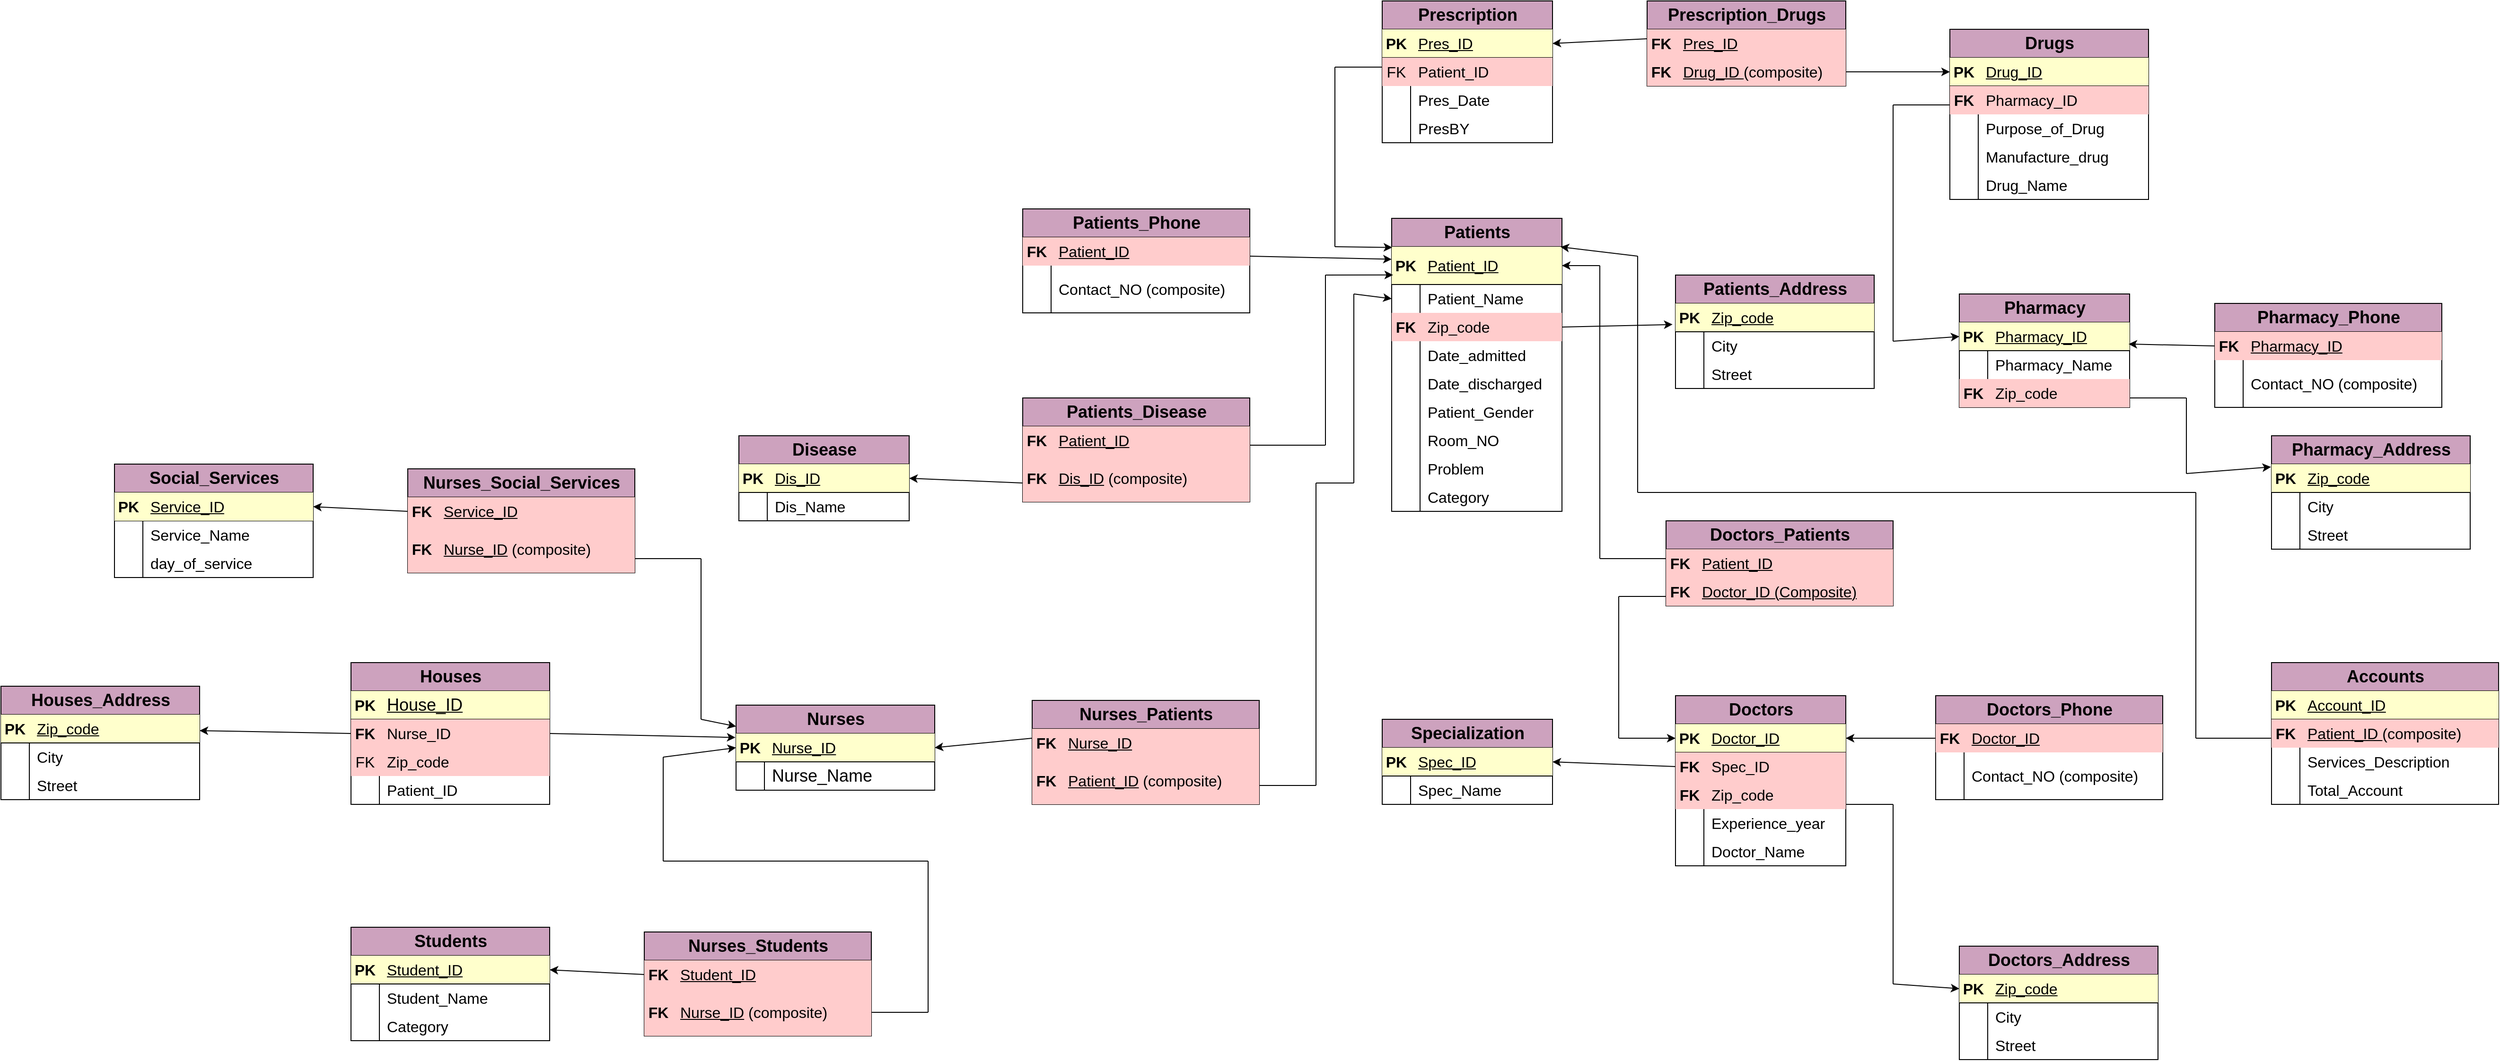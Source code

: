 <mxfile version="24.3.1" type="google">
  <diagram name="Page-1" id="56chBVNv59A9b6i2c9iD">
    <mxGraphModel grid="1" page="1" gridSize="10" guides="1" tooltips="1" connect="1" arrows="1" fold="1" pageScale="1" pageWidth="827" pageHeight="1169" math="0" shadow="0">
      <root>
        <mxCell id="0" />
        <mxCell id="1" parent="0" />
        <mxCell id="9WzzvbifgLeqBeMd4q-s-11" value="&lt;b style=&quot;text-wrap: wrap;&quot;&gt;&lt;font style=&quot;font-size: 18px;&quot;&gt;Patients&lt;/font&gt;&lt;/b&gt;" style="shape=table;startSize=30;container=1;collapsible=1;childLayout=tableLayout;fixedRows=1;rowLines=0;fontStyle=1;align=center;resizeLast=1;html=1;fillColor=#CDA2BE;" vertex="1" parent="1">
          <mxGeometry x="280" y="80" width="180" height="310" as="geometry" />
        </mxCell>
        <mxCell id="9WzzvbifgLeqBeMd4q-s-12" value="" style="shape=tableRow;horizontal=0;startSize=0;swimlaneHead=0;swimlaneBody=0;fillColor=#FFFFCC;collapsible=0;dropTarget=0;points=[[0,0.5],[1,0.5]];portConstraint=eastwest;top=0;left=0;right=0;bottom=1;" vertex="1" parent="9WzzvbifgLeqBeMd4q-s-11">
          <mxGeometry y="30" width="180" height="40" as="geometry" />
        </mxCell>
        <mxCell id="9WzzvbifgLeqBeMd4q-s-13" value="&lt;font style=&quot;font-size: 16px;&quot;&gt;PK&lt;/font&gt;" style="shape=partialRectangle;connectable=0;fillColor=none;top=0;left=0;bottom=0;right=0;fontStyle=1;overflow=hidden;whiteSpace=wrap;html=1;" vertex="1" parent="9WzzvbifgLeqBeMd4q-s-12">
          <mxGeometry width="30" height="40" as="geometry">
            <mxRectangle width="30" height="40" as="alternateBounds" />
          </mxGeometry>
        </mxCell>
        <mxCell id="9WzzvbifgLeqBeMd4q-s-14" value="&lt;u style=&quot;font-weight: 400; text-align: center;&quot;&gt;&lt;font style=&quot;font-size: 16px;&quot;&gt;Patient_ID&lt;/font&gt;&lt;/u&gt;" style="shape=partialRectangle;connectable=0;fillColor=none;top=0;left=0;bottom=0;right=0;align=left;spacingLeft=6;fontStyle=5;overflow=hidden;whiteSpace=wrap;html=1;" vertex="1" parent="9WzzvbifgLeqBeMd4q-s-12">
          <mxGeometry x="30" width="150" height="40" as="geometry">
            <mxRectangle width="150" height="40" as="alternateBounds" />
          </mxGeometry>
        </mxCell>
        <mxCell id="9WzzvbifgLeqBeMd4q-s-15" value="" style="shape=tableRow;horizontal=0;startSize=0;swimlaneHead=0;swimlaneBody=0;fillColor=none;collapsible=0;dropTarget=0;points=[[0,0.5],[1,0.5]];portConstraint=eastwest;top=0;left=0;right=0;bottom=0;" vertex="1" parent="9WzzvbifgLeqBeMd4q-s-11">
          <mxGeometry y="70" width="180" height="30" as="geometry" />
        </mxCell>
        <mxCell id="9WzzvbifgLeqBeMd4q-s-16" value="" style="shape=partialRectangle;connectable=0;fillColor=none;top=0;left=0;bottom=0;right=0;editable=1;overflow=hidden;whiteSpace=wrap;html=1;" vertex="1" parent="9WzzvbifgLeqBeMd4q-s-15">
          <mxGeometry width="30" height="30" as="geometry">
            <mxRectangle width="30" height="30" as="alternateBounds" />
          </mxGeometry>
        </mxCell>
        <mxCell id="9WzzvbifgLeqBeMd4q-s-17" value="&lt;span style=&quot;text-align: center;&quot;&gt;&lt;font style=&quot;font-size: 16px;&quot;&gt;Patient_Name&lt;/font&gt;&lt;/span&gt;" style="shape=partialRectangle;connectable=0;fillColor=none;top=0;left=0;bottom=0;right=0;align=left;spacingLeft=6;overflow=hidden;whiteSpace=wrap;html=1;" vertex="1" parent="9WzzvbifgLeqBeMd4q-s-15">
          <mxGeometry x="30" width="150" height="30" as="geometry">
            <mxRectangle width="150" height="30" as="alternateBounds" />
          </mxGeometry>
        </mxCell>
        <mxCell id="9WzzvbifgLeqBeMd4q-s-37" value="" style="shape=tableRow;horizontal=0;startSize=0;swimlaneHead=0;swimlaneBody=0;fillColor=#FFCCCC;collapsible=0;dropTarget=0;points=[[0,0.5],[1,0.5]];portConstraint=eastwest;top=0;left=0;right=0;bottom=0;" vertex="1" parent="9WzzvbifgLeqBeMd4q-s-11">
          <mxGeometry y="100" width="180" height="30" as="geometry" />
        </mxCell>
        <mxCell id="9WzzvbifgLeqBeMd4q-s-38" value="&lt;font style=&quot;font-size: 16px;&quot;&gt;&lt;b&gt;FK&lt;/b&gt;&lt;/font&gt;" style="shape=partialRectangle;connectable=0;fillColor=none;top=0;left=0;bottom=0;right=0;editable=1;overflow=hidden;whiteSpace=wrap;html=1;" vertex="1" parent="9WzzvbifgLeqBeMd4q-s-37">
          <mxGeometry width="30" height="30" as="geometry">
            <mxRectangle width="30" height="30" as="alternateBounds" />
          </mxGeometry>
        </mxCell>
        <mxCell id="9WzzvbifgLeqBeMd4q-s-39" value="&lt;span style=&quot;text-align: center;&quot;&gt;&lt;font style=&quot;font-size: 16px;&quot;&gt;Zip_code&lt;/font&gt;&lt;/span&gt;" style="shape=partialRectangle;connectable=0;fillColor=none;top=0;left=0;bottom=0;right=0;align=left;spacingLeft=6;overflow=hidden;whiteSpace=wrap;html=1;" vertex="1" parent="9WzzvbifgLeqBeMd4q-s-37">
          <mxGeometry x="30" width="150" height="30" as="geometry">
            <mxRectangle width="150" height="30" as="alternateBounds" />
          </mxGeometry>
        </mxCell>
        <mxCell id="9WzzvbifgLeqBeMd4q-s-40" value="" style="shape=tableRow;horizontal=0;startSize=0;swimlaneHead=0;swimlaneBody=0;fillColor=none;collapsible=0;dropTarget=0;points=[[0,0.5],[1,0.5]];portConstraint=eastwest;top=0;left=0;right=0;bottom=0;" vertex="1" parent="9WzzvbifgLeqBeMd4q-s-11">
          <mxGeometry y="130" width="180" height="30" as="geometry" />
        </mxCell>
        <mxCell id="9WzzvbifgLeqBeMd4q-s-41" value="" style="shape=partialRectangle;connectable=0;fillColor=none;top=0;left=0;bottom=0;right=0;editable=1;overflow=hidden;whiteSpace=wrap;html=1;" vertex="1" parent="9WzzvbifgLeqBeMd4q-s-40">
          <mxGeometry width="30" height="30" as="geometry">
            <mxRectangle width="30" height="30" as="alternateBounds" />
          </mxGeometry>
        </mxCell>
        <mxCell id="9WzzvbifgLeqBeMd4q-s-42" value="&lt;span style=&quot;text-align: center;&quot;&gt;&lt;font style=&quot;font-size: 16px;&quot;&gt;Date_admitted&lt;/font&gt;&lt;/span&gt;" style="shape=partialRectangle;connectable=0;fillColor=none;top=0;left=0;bottom=0;right=0;align=left;spacingLeft=6;overflow=hidden;whiteSpace=wrap;html=1;" vertex="1" parent="9WzzvbifgLeqBeMd4q-s-40">
          <mxGeometry x="30" width="150" height="30" as="geometry">
            <mxRectangle width="150" height="30" as="alternateBounds" />
          </mxGeometry>
        </mxCell>
        <mxCell id="9WzzvbifgLeqBeMd4q-s-43" value="" style="shape=tableRow;horizontal=0;startSize=0;swimlaneHead=0;swimlaneBody=0;fillColor=none;collapsible=0;dropTarget=0;points=[[0,0.5],[1,0.5]];portConstraint=eastwest;top=0;left=0;right=0;bottom=0;" vertex="1" parent="9WzzvbifgLeqBeMd4q-s-11">
          <mxGeometry y="160" width="180" height="30" as="geometry" />
        </mxCell>
        <mxCell id="9WzzvbifgLeqBeMd4q-s-44" value="" style="shape=partialRectangle;connectable=0;fillColor=none;top=0;left=0;bottom=0;right=0;editable=1;overflow=hidden;whiteSpace=wrap;html=1;" vertex="1" parent="9WzzvbifgLeqBeMd4q-s-43">
          <mxGeometry width="30" height="30" as="geometry">
            <mxRectangle width="30" height="30" as="alternateBounds" />
          </mxGeometry>
        </mxCell>
        <mxCell id="9WzzvbifgLeqBeMd4q-s-45" value="&lt;span style=&quot;text-align: center;&quot;&gt;&lt;font style=&quot;font-size: 16px;&quot;&gt;Date_discharged&lt;/font&gt;&lt;/span&gt;" style="shape=partialRectangle;connectable=0;fillColor=none;top=0;left=0;bottom=0;right=0;align=left;spacingLeft=6;overflow=hidden;whiteSpace=wrap;html=1;" vertex="1" parent="9WzzvbifgLeqBeMd4q-s-43">
          <mxGeometry x="30" width="150" height="30" as="geometry">
            <mxRectangle width="150" height="30" as="alternateBounds" />
          </mxGeometry>
        </mxCell>
        <mxCell id="9WzzvbifgLeqBeMd4q-s-46" value="" style="shape=tableRow;horizontal=0;startSize=0;swimlaneHead=0;swimlaneBody=0;fillColor=none;collapsible=0;dropTarget=0;points=[[0,0.5],[1,0.5]];portConstraint=eastwest;top=0;left=0;right=0;bottom=0;" vertex="1" parent="9WzzvbifgLeqBeMd4q-s-11">
          <mxGeometry y="190" width="180" height="30" as="geometry" />
        </mxCell>
        <mxCell id="9WzzvbifgLeqBeMd4q-s-47" value="" style="shape=partialRectangle;connectable=0;fillColor=none;top=0;left=0;bottom=0;right=0;editable=1;overflow=hidden;whiteSpace=wrap;html=1;" vertex="1" parent="9WzzvbifgLeqBeMd4q-s-46">
          <mxGeometry width="30" height="30" as="geometry">
            <mxRectangle width="30" height="30" as="alternateBounds" />
          </mxGeometry>
        </mxCell>
        <mxCell id="9WzzvbifgLeqBeMd4q-s-48" value="&lt;span style=&quot;text-align: center;&quot;&gt;&lt;font style=&quot;font-size: 16px;&quot;&gt;Patient_Gender&lt;/font&gt;&lt;/span&gt;" style="shape=partialRectangle;connectable=0;fillColor=none;top=0;left=0;bottom=0;right=0;align=left;spacingLeft=6;overflow=hidden;whiteSpace=wrap;html=1;" vertex="1" parent="9WzzvbifgLeqBeMd4q-s-46">
          <mxGeometry x="30" width="150" height="30" as="geometry">
            <mxRectangle width="150" height="30" as="alternateBounds" />
          </mxGeometry>
        </mxCell>
        <mxCell id="9WzzvbifgLeqBeMd4q-s-49" value="" style="shape=tableRow;horizontal=0;startSize=0;swimlaneHead=0;swimlaneBody=0;fillColor=none;collapsible=0;dropTarget=0;points=[[0,0.5],[1,0.5]];portConstraint=eastwest;top=0;left=0;right=0;bottom=0;" vertex="1" parent="9WzzvbifgLeqBeMd4q-s-11">
          <mxGeometry y="220" width="180" height="30" as="geometry" />
        </mxCell>
        <mxCell id="9WzzvbifgLeqBeMd4q-s-50" value="" style="shape=partialRectangle;connectable=0;fillColor=none;top=0;left=0;bottom=0;right=0;editable=1;overflow=hidden;whiteSpace=wrap;html=1;" vertex="1" parent="9WzzvbifgLeqBeMd4q-s-49">
          <mxGeometry width="30" height="30" as="geometry">
            <mxRectangle width="30" height="30" as="alternateBounds" />
          </mxGeometry>
        </mxCell>
        <mxCell id="9WzzvbifgLeqBeMd4q-s-51" value="&lt;span style=&quot;text-align: center;&quot;&gt;&lt;font style=&quot;font-size: 16px;&quot;&gt;Room_NO&lt;/font&gt;&lt;/span&gt;" style="shape=partialRectangle;connectable=0;fillColor=none;top=0;left=0;bottom=0;right=0;align=left;spacingLeft=6;overflow=hidden;whiteSpace=wrap;html=1;" vertex="1" parent="9WzzvbifgLeqBeMd4q-s-49">
          <mxGeometry x="30" width="150" height="30" as="geometry">
            <mxRectangle width="150" height="30" as="alternateBounds" />
          </mxGeometry>
        </mxCell>
        <mxCell id="9WzzvbifgLeqBeMd4q-s-52" value="" style="shape=tableRow;horizontal=0;startSize=0;swimlaneHead=0;swimlaneBody=0;fillColor=none;collapsible=0;dropTarget=0;points=[[0,0.5],[1,0.5]];portConstraint=eastwest;top=0;left=0;right=0;bottom=0;" vertex="1" parent="9WzzvbifgLeqBeMd4q-s-11">
          <mxGeometry y="250" width="180" height="30" as="geometry" />
        </mxCell>
        <mxCell id="9WzzvbifgLeqBeMd4q-s-53" value="" style="shape=partialRectangle;connectable=0;fillColor=none;top=0;left=0;bottom=0;right=0;editable=1;overflow=hidden;whiteSpace=wrap;html=1;" vertex="1" parent="9WzzvbifgLeqBeMd4q-s-52">
          <mxGeometry width="30" height="30" as="geometry">
            <mxRectangle width="30" height="30" as="alternateBounds" />
          </mxGeometry>
        </mxCell>
        <mxCell id="9WzzvbifgLeqBeMd4q-s-54" value="&lt;span style=&quot;text-align: center;&quot;&gt;&lt;font style=&quot;font-size: 16px;&quot;&gt;Problem&lt;/font&gt;&lt;/span&gt;" style="shape=partialRectangle;connectable=0;fillColor=none;top=0;left=0;bottom=0;right=0;align=left;spacingLeft=6;overflow=hidden;whiteSpace=wrap;html=1;" vertex="1" parent="9WzzvbifgLeqBeMd4q-s-52">
          <mxGeometry x="30" width="150" height="30" as="geometry">
            <mxRectangle width="150" height="30" as="alternateBounds" />
          </mxGeometry>
        </mxCell>
        <mxCell id="9WzzvbifgLeqBeMd4q-s-55" value="" style="shape=tableRow;horizontal=0;startSize=0;swimlaneHead=0;swimlaneBody=0;fillColor=none;collapsible=0;dropTarget=0;points=[[0,0.5],[1,0.5]];portConstraint=eastwest;top=0;left=0;right=0;bottom=0;" vertex="1" parent="9WzzvbifgLeqBeMd4q-s-11">
          <mxGeometry y="280" width="180" height="30" as="geometry" />
        </mxCell>
        <mxCell id="9WzzvbifgLeqBeMd4q-s-56" value="" style="shape=partialRectangle;connectable=0;fillColor=none;top=0;left=0;bottom=0;right=0;editable=1;overflow=hidden;whiteSpace=wrap;html=1;" vertex="1" parent="9WzzvbifgLeqBeMd4q-s-55">
          <mxGeometry width="30" height="30" as="geometry">
            <mxRectangle width="30" height="30" as="alternateBounds" />
          </mxGeometry>
        </mxCell>
        <mxCell id="9WzzvbifgLeqBeMd4q-s-57" value="&lt;span style=&quot;text-align: center;&quot;&gt;&lt;font style=&quot;font-size: 16px;&quot;&gt;Category&lt;/font&gt;&lt;/span&gt;" style="shape=partialRectangle;connectable=0;fillColor=none;top=0;left=0;bottom=0;right=0;align=left;spacingLeft=6;overflow=hidden;whiteSpace=wrap;html=1;" vertex="1" parent="9WzzvbifgLeqBeMd4q-s-55">
          <mxGeometry x="30" width="150" height="30" as="geometry">
            <mxRectangle width="150" height="30" as="alternateBounds" />
          </mxGeometry>
        </mxCell>
        <mxCell id="9WzzvbifgLeqBeMd4q-s-61" value="&lt;b style=&quot;text-wrap: wrap;&quot;&gt;&lt;font style=&quot;font-size: 18px;&quot;&gt;Patients_Phone&lt;/font&gt;&lt;/b&gt;" style="shape=table;startSize=30;container=1;collapsible=1;childLayout=tableLayout;fixedRows=1;rowLines=0;fontStyle=1;align=center;resizeLast=1;html=1;fillColor=#CDA2BE;" vertex="1" parent="1">
          <mxGeometry x="-110" y="70" width="240" height="110" as="geometry" />
        </mxCell>
        <mxCell id="9WzzvbifgLeqBeMd4q-s-65" value="" style="shape=tableRow;horizontal=0;startSize=0;swimlaneHead=0;swimlaneBody=0;fillColor=#FFCCCC;collapsible=0;dropTarget=0;points=[[0,0.5],[1,0.5]];portConstraint=eastwest;top=0;left=0;right=0;bottom=0;" vertex="1" parent="9WzzvbifgLeqBeMd4q-s-61">
          <mxGeometry y="30" width="240" height="30" as="geometry" />
        </mxCell>
        <mxCell id="9WzzvbifgLeqBeMd4q-s-66" value="&lt;b&gt;&lt;font style=&quot;font-size: 16px;&quot;&gt;FK&lt;/font&gt;&lt;/b&gt;" style="shape=partialRectangle;connectable=0;fillColor=none;top=0;left=0;bottom=0;right=0;editable=1;overflow=hidden;whiteSpace=wrap;html=1;" vertex="1" parent="9WzzvbifgLeqBeMd4q-s-65">
          <mxGeometry width="30" height="30" as="geometry">
            <mxRectangle width="30" height="30" as="alternateBounds" />
          </mxGeometry>
        </mxCell>
        <mxCell id="9WzzvbifgLeqBeMd4q-s-67" value="&lt;u style=&quot;text-align: center;&quot;&gt;&lt;font style=&quot;font-size: 16px;&quot;&gt;Patient_ID&lt;/font&gt;&lt;/u&gt;" style="shape=partialRectangle;connectable=0;fillColor=none;top=0;left=0;bottom=0;right=0;align=left;spacingLeft=6;overflow=hidden;whiteSpace=wrap;html=1;" vertex="1" parent="9WzzvbifgLeqBeMd4q-s-65">
          <mxGeometry x="30" width="210" height="30" as="geometry">
            <mxRectangle width="210" height="30" as="alternateBounds" />
          </mxGeometry>
        </mxCell>
        <mxCell id="9WzzvbifgLeqBeMd4q-s-68" value="" style="shape=tableRow;horizontal=0;startSize=0;swimlaneHead=0;swimlaneBody=0;fillColor=none;collapsible=0;dropTarget=0;points=[[0,0.5],[1,0.5]];portConstraint=eastwest;top=0;left=0;right=0;bottom=0;" vertex="1" parent="9WzzvbifgLeqBeMd4q-s-61">
          <mxGeometry y="60" width="240" height="50" as="geometry" />
        </mxCell>
        <mxCell id="9WzzvbifgLeqBeMd4q-s-69" value="" style="shape=partialRectangle;connectable=0;fillColor=none;top=0;left=0;bottom=0;right=0;editable=1;overflow=hidden;whiteSpace=wrap;html=1;" vertex="1" parent="9WzzvbifgLeqBeMd4q-s-68">
          <mxGeometry width="30" height="50" as="geometry">
            <mxRectangle width="30" height="50" as="alternateBounds" />
          </mxGeometry>
        </mxCell>
        <mxCell id="9WzzvbifgLeqBeMd4q-s-70" value="&lt;span style=&quot;text-align: center;&quot;&gt;&lt;font style=&quot;font-size: 16px;&quot;&gt;Contact_NO (composite)&lt;/font&gt;&lt;/span&gt;" style="shape=partialRectangle;connectable=0;fillColor=none;top=0;left=0;bottom=0;right=0;align=left;spacingLeft=6;overflow=hidden;whiteSpace=wrap;html=1;" vertex="1" parent="9WzzvbifgLeqBeMd4q-s-68">
          <mxGeometry x="30" width="210" height="50" as="geometry">
            <mxRectangle width="210" height="50" as="alternateBounds" />
          </mxGeometry>
        </mxCell>
        <mxCell id="9WzzvbifgLeqBeMd4q-s-95" value="" style="endArrow=classic;html=1;rounded=0;entryX=0;entryY=0.333;entryDx=0;entryDy=0;entryPerimeter=0;" edge="1" parent="1" target="9WzzvbifgLeqBeMd4q-s-12">
          <mxGeometry width="50" height="50" relative="1" as="geometry">
            <mxPoint x="130" y="120" as="sourcePoint" />
            <mxPoint x="180" y="80" as="targetPoint" />
          </mxGeometry>
        </mxCell>
        <mxCell id="9WzzvbifgLeqBeMd4q-s-103" value="&lt;b style=&quot;text-wrap: wrap;&quot;&gt;&lt;font style=&quot;font-size: 18px;&quot;&gt;Disease&lt;/font&gt;&lt;/b&gt;" style="shape=table;startSize=30;container=1;collapsible=1;childLayout=tableLayout;fixedRows=1;rowLines=0;fontStyle=1;align=center;resizeLast=1;html=1;fillColor=#CDA2BE;" vertex="1" parent="1">
          <mxGeometry x="-410" y="310" width="180" height="90" as="geometry" />
        </mxCell>
        <mxCell id="9WzzvbifgLeqBeMd4q-s-104" value="" style="shape=tableRow;horizontal=0;startSize=0;swimlaneHead=0;swimlaneBody=0;fillColor=#FFFFCC;collapsible=0;dropTarget=0;points=[[0,0.5],[1,0.5]];portConstraint=eastwest;top=0;left=0;right=0;bottom=1;" vertex="1" parent="9WzzvbifgLeqBeMd4q-s-103">
          <mxGeometry y="30" width="180" height="30" as="geometry" />
        </mxCell>
        <mxCell id="9WzzvbifgLeqBeMd4q-s-105" value="&lt;font style=&quot;font-size: 16px;&quot;&gt;PK&lt;/font&gt;" style="shape=partialRectangle;connectable=0;fillColor=none;top=0;left=0;bottom=0;right=0;fontStyle=1;overflow=hidden;whiteSpace=wrap;html=1;" vertex="1" parent="9WzzvbifgLeqBeMd4q-s-104">
          <mxGeometry width="30" height="30" as="geometry">
            <mxRectangle width="30" height="30" as="alternateBounds" />
          </mxGeometry>
        </mxCell>
        <mxCell id="9WzzvbifgLeqBeMd4q-s-106" value="&lt;u style=&quot;font-weight: 400; text-align: center;&quot;&gt;&lt;font style=&quot;font-size: 16px;&quot;&gt;Dis_ID&lt;/font&gt;&lt;/u&gt;" style="shape=partialRectangle;connectable=0;fillColor=none;top=0;left=0;bottom=0;right=0;align=left;spacingLeft=6;fontStyle=5;overflow=hidden;whiteSpace=wrap;html=1;" vertex="1" parent="9WzzvbifgLeqBeMd4q-s-104">
          <mxGeometry x="30" width="150" height="30" as="geometry">
            <mxRectangle width="150" height="30" as="alternateBounds" />
          </mxGeometry>
        </mxCell>
        <mxCell id="9WzzvbifgLeqBeMd4q-s-107" value="" style="shape=tableRow;horizontal=0;startSize=0;swimlaneHead=0;swimlaneBody=0;fillColor=none;collapsible=0;dropTarget=0;points=[[0,0.5],[1,0.5]];portConstraint=eastwest;top=0;left=0;right=0;bottom=0;" vertex="1" parent="9WzzvbifgLeqBeMd4q-s-103">
          <mxGeometry y="60" width="180" height="30" as="geometry" />
        </mxCell>
        <mxCell id="9WzzvbifgLeqBeMd4q-s-108" value="" style="shape=partialRectangle;connectable=0;fillColor=none;top=0;left=0;bottom=0;right=0;editable=1;overflow=hidden;whiteSpace=wrap;html=1;" vertex="1" parent="9WzzvbifgLeqBeMd4q-s-107">
          <mxGeometry width="30" height="30" as="geometry">
            <mxRectangle width="30" height="30" as="alternateBounds" />
          </mxGeometry>
        </mxCell>
        <mxCell id="9WzzvbifgLeqBeMd4q-s-109" value="&lt;span style=&quot;text-align: center;&quot;&gt;&lt;font style=&quot;font-size: 16px;&quot;&gt;Dis_Name&lt;/font&gt;&lt;/span&gt;" style="shape=partialRectangle;connectable=0;fillColor=none;top=0;left=0;bottom=0;right=0;align=left;spacingLeft=6;overflow=hidden;whiteSpace=wrap;html=1;" vertex="1" parent="9WzzvbifgLeqBeMd4q-s-107">
          <mxGeometry x="30" width="150" height="30" as="geometry">
            <mxRectangle width="150" height="30" as="alternateBounds" />
          </mxGeometry>
        </mxCell>
        <mxCell id="9WzzvbifgLeqBeMd4q-s-144" value="&lt;b style=&quot;text-wrap: wrap;&quot;&gt;&lt;font style=&quot;font-size: 18px;&quot;&gt;Patients_&lt;/font&gt;&lt;/b&gt;&lt;b style=&quot;text-wrap: wrap;&quot;&gt;&lt;font style=&quot;font-size: 18px;&quot;&gt;Disease&lt;/font&gt;&lt;/b&gt;" style="shape=table;startSize=30;container=1;collapsible=1;childLayout=tableLayout;fixedRows=1;rowLines=0;fontStyle=1;align=center;resizeLast=1;html=1;fillColor=#CDA2BE;" vertex="1" parent="1">
          <mxGeometry x="-110" y="270" width="240" height="110" as="geometry" />
        </mxCell>
        <mxCell id="9WzzvbifgLeqBeMd4q-s-145" value="" style="shape=tableRow;horizontal=0;startSize=0;swimlaneHead=0;swimlaneBody=0;fillColor=#FFCCCC;collapsible=0;dropTarget=0;points=[[0,0.5],[1,0.5]];portConstraint=eastwest;top=0;left=0;right=0;bottom=0;" vertex="1" parent="9WzzvbifgLeqBeMd4q-s-144">
          <mxGeometry y="30" width="240" height="30" as="geometry" />
        </mxCell>
        <mxCell id="9WzzvbifgLeqBeMd4q-s-146" value="&lt;b&gt;&lt;font style=&quot;font-size: 16px;&quot;&gt;FK&lt;/font&gt;&lt;/b&gt;" style="shape=partialRectangle;connectable=0;fillColor=none;top=0;left=0;bottom=0;right=0;editable=1;overflow=hidden;whiteSpace=wrap;html=1;" vertex="1" parent="9WzzvbifgLeqBeMd4q-s-145">
          <mxGeometry width="30" height="30" as="geometry">
            <mxRectangle width="30" height="30" as="alternateBounds" />
          </mxGeometry>
        </mxCell>
        <mxCell id="9WzzvbifgLeqBeMd4q-s-147" value="&lt;u style=&quot;text-align: center;&quot;&gt;&lt;font style=&quot;font-size: 16px;&quot;&gt;Patient_ID&lt;/font&gt;&lt;/u&gt;" style="shape=partialRectangle;connectable=0;fillColor=none;top=0;left=0;bottom=0;right=0;align=left;spacingLeft=6;overflow=hidden;whiteSpace=wrap;html=1;" vertex="1" parent="9WzzvbifgLeqBeMd4q-s-145">
          <mxGeometry x="30" width="210" height="30" as="geometry">
            <mxRectangle width="210" height="30" as="alternateBounds" />
          </mxGeometry>
        </mxCell>
        <mxCell id="9WzzvbifgLeqBeMd4q-s-148" value="" style="shape=tableRow;horizontal=0;startSize=0;swimlaneHead=0;swimlaneBody=0;fillColor=#FFCCCC;collapsible=0;dropTarget=0;points=[[0,0.5],[1,0.5]];portConstraint=eastwest;top=0;left=0;right=0;bottom=0;" vertex="1" parent="9WzzvbifgLeqBeMd4q-s-144">
          <mxGeometry y="60" width="240" height="50" as="geometry" />
        </mxCell>
        <mxCell id="9WzzvbifgLeqBeMd4q-s-149" value="&lt;font style=&quot;font-size: 16px;&quot;&gt;&lt;b&gt;FK&lt;/b&gt;&lt;/font&gt;" style="shape=partialRectangle;connectable=0;fillColor=none;top=0;left=0;bottom=0;right=0;editable=1;overflow=hidden;whiteSpace=wrap;html=1;" vertex="1" parent="9WzzvbifgLeqBeMd4q-s-148">
          <mxGeometry width="30" height="50" as="geometry">
            <mxRectangle width="30" height="50" as="alternateBounds" />
          </mxGeometry>
        </mxCell>
        <mxCell id="9WzzvbifgLeqBeMd4q-s-150" value="&lt;font style=&quot;font-size: 16px;&quot;&gt;&lt;u style=&quot;text-align: center;&quot;&gt;&lt;font style=&quot;&quot;&gt;Dis_ID&lt;/font&gt;&lt;/u&gt;&lt;span style=&quot;text-align: center;&quot;&gt;&lt;font style=&quot;&quot;&gt;&amp;nbsp;(composite)&lt;/font&gt;&lt;/span&gt;&lt;/font&gt;" style="shape=partialRectangle;connectable=0;fillColor=none;top=0;left=0;bottom=0;right=0;align=left;spacingLeft=6;overflow=hidden;whiteSpace=wrap;html=1;" vertex="1" parent="9WzzvbifgLeqBeMd4q-s-148">
          <mxGeometry x="30" width="210" height="50" as="geometry">
            <mxRectangle width="210" height="50" as="alternateBounds" />
          </mxGeometry>
        </mxCell>
        <mxCell id="9WzzvbifgLeqBeMd4q-s-153" value="" style="endArrow=classic;html=1;rounded=0;entryX=1;entryY=0.5;entryDx=0;entryDy=0;" edge="1" parent="1" target="9WzzvbifgLeqBeMd4q-s-104">
          <mxGeometry width="50" height="50" relative="1" as="geometry">
            <mxPoint x="-110" y="360" as="sourcePoint" />
            <mxPoint x="-60" y="310" as="targetPoint" />
          </mxGeometry>
        </mxCell>
        <mxCell id="9WzzvbifgLeqBeMd4q-s-155" value="" style="endArrow=none;html=1;rounded=0;" edge="1" parent="1">
          <mxGeometry width="50" height="50" relative="1" as="geometry">
            <mxPoint x="130" y="320" as="sourcePoint" />
            <mxPoint x="210" y="320" as="targetPoint" />
          </mxGeometry>
        </mxCell>
        <mxCell id="9WzzvbifgLeqBeMd4q-s-156" value="" style="endArrow=none;html=1;rounded=0;" edge="1" parent="1">
          <mxGeometry width="50" height="50" relative="1" as="geometry">
            <mxPoint x="210" y="320" as="sourcePoint" />
            <mxPoint x="210" y="140" as="targetPoint" />
          </mxGeometry>
        </mxCell>
        <mxCell id="9WzzvbifgLeqBeMd4q-s-157" value="" style="endArrow=classic;html=1;rounded=0;entryX=0.008;entryY=0.747;entryDx=0;entryDy=0;entryPerimeter=0;" edge="1" parent="1" target="9WzzvbifgLeqBeMd4q-s-12">
          <mxGeometry width="50" height="50" relative="1" as="geometry">
            <mxPoint x="210" y="140" as="sourcePoint" />
            <mxPoint x="260" y="90" as="targetPoint" />
          </mxGeometry>
        </mxCell>
        <mxCell id="9WzzvbifgLeqBeMd4q-s-158" value="&lt;b style=&quot;text-wrap: wrap;&quot;&gt;&lt;font style=&quot;font-size: 18px;&quot;&gt;Prescription&lt;/font&gt;&lt;/b&gt;" style="shape=table;startSize=30;container=1;collapsible=1;childLayout=tableLayout;fixedRows=1;rowLines=0;fontStyle=1;align=center;resizeLast=1;html=1;fillColor=#CDA2BE;" vertex="1" parent="1">
          <mxGeometry x="270" y="-150" width="180" height="150" as="geometry" />
        </mxCell>
        <mxCell id="9WzzvbifgLeqBeMd4q-s-159" value="" style="shape=tableRow;horizontal=0;startSize=0;swimlaneHead=0;swimlaneBody=0;fillColor=#FFFFCC;collapsible=0;dropTarget=0;points=[[0,0.5],[1,0.5]];portConstraint=eastwest;top=0;left=0;right=0;bottom=1;" vertex="1" parent="9WzzvbifgLeqBeMd4q-s-158">
          <mxGeometry y="30" width="180" height="30" as="geometry" />
        </mxCell>
        <mxCell id="9WzzvbifgLeqBeMd4q-s-160" value="&lt;font style=&quot;font-size: 16px;&quot;&gt;PK&lt;/font&gt;" style="shape=partialRectangle;connectable=0;fillColor=none;top=0;left=0;bottom=0;right=0;fontStyle=1;overflow=hidden;whiteSpace=wrap;html=1;" vertex="1" parent="9WzzvbifgLeqBeMd4q-s-159">
          <mxGeometry width="30" height="30" as="geometry">
            <mxRectangle width="30" height="30" as="alternateBounds" />
          </mxGeometry>
        </mxCell>
        <mxCell id="9WzzvbifgLeqBeMd4q-s-161" value="&lt;u style=&quot;font-weight: 400; text-align: center;&quot;&gt;&lt;font style=&quot;font-size: 16px;&quot;&gt;Pres_ID&lt;/font&gt;&lt;/u&gt;" style="shape=partialRectangle;connectable=0;fillColor=none;top=0;left=0;bottom=0;right=0;align=left;spacingLeft=6;fontStyle=5;overflow=hidden;whiteSpace=wrap;html=1;" vertex="1" parent="9WzzvbifgLeqBeMd4q-s-159">
          <mxGeometry x="30" width="150" height="30" as="geometry">
            <mxRectangle width="150" height="30" as="alternateBounds" />
          </mxGeometry>
        </mxCell>
        <mxCell id="9WzzvbifgLeqBeMd4q-s-165" value="" style="shape=tableRow;horizontal=0;startSize=0;swimlaneHead=0;swimlaneBody=0;fillColor=#FFCCCC;collapsible=0;dropTarget=0;points=[[0,0.5],[1,0.5]];portConstraint=eastwest;top=0;left=0;right=0;bottom=0;" vertex="1" parent="9WzzvbifgLeqBeMd4q-s-158">
          <mxGeometry y="60" width="180" height="30" as="geometry" />
        </mxCell>
        <mxCell id="9WzzvbifgLeqBeMd4q-s-166" value="&lt;font style=&quot;font-size: 16px;&quot;&gt;FK&lt;/font&gt;" style="shape=partialRectangle;connectable=0;fillColor=none;top=0;left=0;bottom=0;right=0;editable=1;overflow=hidden;whiteSpace=wrap;html=1;" vertex="1" parent="9WzzvbifgLeqBeMd4q-s-165">
          <mxGeometry width="30" height="30" as="geometry">
            <mxRectangle width="30" height="30" as="alternateBounds" />
          </mxGeometry>
        </mxCell>
        <mxCell id="9WzzvbifgLeqBeMd4q-s-167" value="&lt;span style=&quot;text-align: center;&quot;&gt;&lt;font style=&quot;font-size: 16px;&quot;&gt;Patient_ID&lt;/font&gt;&lt;/span&gt;" style="shape=partialRectangle;connectable=0;fillColor=none;top=0;left=0;bottom=0;right=0;align=left;spacingLeft=6;overflow=hidden;whiteSpace=wrap;html=1;" vertex="1" parent="9WzzvbifgLeqBeMd4q-s-165">
          <mxGeometry x="30" width="150" height="30" as="geometry">
            <mxRectangle width="150" height="30" as="alternateBounds" />
          </mxGeometry>
        </mxCell>
        <mxCell id="9WzzvbifgLeqBeMd4q-s-168" value="" style="shape=tableRow;horizontal=0;startSize=0;swimlaneHead=0;swimlaneBody=0;fillColor=none;collapsible=0;dropTarget=0;points=[[0,0.5],[1,0.5]];portConstraint=eastwest;top=0;left=0;right=0;bottom=0;" vertex="1" parent="9WzzvbifgLeqBeMd4q-s-158">
          <mxGeometry y="90" width="180" height="30" as="geometry" />
        </mxCell>
        <mxCell id="9WzzvbifgLeqBeMd4q-s-169" value="" style="shape=partialRectangle;connectable=0;fillColor=none;top=0;left=0;bottom=0;right=0;editable=1;overflow=hidden;whiteSpace=wrap;html=1;" vertex="1" parent="9WzzvbifgLeqBeMd4q-s-168">
          <mxGeometry width="30" height="30" as="geometry">
            <mxRectangle width="30" height="30" as="alternateBounds" />
          </mxGeometry>
        </mxCell>
        <mxCell id="9WzzvbifgLeqBeMd4q-s-170" value="&lt;span style=&quot;text-align: center;&quot;&gt;&lt;font style=&quot;font-size: 16px;&quot;&gt;Pres_Date&lt;/font&gt;&lt;/span&gt;" style="shape=partialRectangle;connectable=0;fillColor=none;top=0;left=0;bottom=0;right=0;align=left;spacingLeft=6;overflow=hidden;whiteSpace=wrap;html=1;" vertex="1" parent="9WzzvbifgLeqBeMd4q-s-168">
          <mxGeometry x="30" width="150" height="30" as="geometry">
            <mxRectangle width="150" height="30" as="alternateBounds" />
          </mxGeometry>
        </mxCell>
        <mxCell id="9WzzvbifgLeqBeMd4q-s-202" value="" style="shape=tableRow;horizontal=0;startSize=0;swimlaneHead=0;swimlaneBody=0;fillColor=none;collapsible=0;dropTarget=0;points=[[0,0.5],[1,0.5]];portConstraint=eastwest;top=0;left=0;right=0;bottom=0;" vertex="1" parent="9WzzvbifgLeqBeMd4q-s-158">
          <mxGeometry y="120" width="180" height="30" as="geometry" />
        </mxCell>
        <mxCell id="9WzzvbifgLeqBeMd4q-s-203" value="" style="shape=partialRectangle;connectable=0;fillColor=none;top=0;left=0;bottom=0;right=0;editable=1;overflow=hidden;whiteSpace=wrap;html=1;" vertex="1" parent="9WzzvbifgLeqBeMd4q-s-202">
          <mxGeometry width="30" height="30" as="geometry">
            <mxRectangle width="30" height="30" as="alternateBounds" />
          </mxGeometry>
        </mxCell>
        <mxCell id="9WzzvbifgLeqBeMd4q-s-204" value="&lt;span style=&quot;text-align: center;&quot;&gt;&lt;font style=&quot;font-size: 16px;&quot;&gt;PresBY&lt;/font&gt;&lt;/span&gt;" style="shape=partialRectangle;connectable=0;fillColor=none;top=0;left=0;bottom=0;right=0;align=left;spacingLeft=6;overflow=hidden;whiteSpace=wrap;html=1;" vertex="1" parent="9WzzvbifgLeqBeMd4q-s-202">
          <mxGeometry x="30" width="150" height="30" as="geometry">
            <mxRectangle width="150" height="30" as="alternateBounds" />
          </mxGeometry>
        </mxCell>
        <mxCell id="9WzzvbifgLeqBeMd4q-s-205" value="" style="endArrow=none;html=1;rounded=0;" edge="1" parent="1">
          <mxGeometry width="50" height="50" relative="1" as="geometry">
            <mxPoint x="220" y="-80" as="sourcePoint" />
            <mxPoint x="270" y="-80" as="targetPoint" />
          </mxGeometry>
        </mxCell>
        <mxCell id="9WzzvbifgLeqBeMd4q-s-206" value="" style="endArrow=none;html=1;rounded=0;" edge="1" parent="1">
          <mxGeometry width="50" height="50" relative="1" as="geometry">
            <mxPoint x="220" y="110" as="sourcePoint" />
            <mxPoint x="220" y="-80" as="targetPoint" />
          </mxGeometry>
        </mxCell>
        <mxCell id="9WzzvbifgLeqBeMd4q-s-207" value="" style="endArrow=classic;html=1;rounded=0;entryX=0.003;entryY=0.02;entryDx=0;entryDy=0;entryPerimeter=0;" edge="1" parent="1" target="9WzzvbifgLeqBeMd4q-s-12">
          <mxGeometry width="50" height="50" relative="1" as="geometry">
            <mxPoint x="220" y="110" as="sourcePoint" />
            <mxPoint x="270" y="50" as="targetPoint" />
          </mxGeometry>
        </mxCell>
        <mxCell id="9WzzvbifgLeqBeMd4q-s-208" value="&lt;b style=&quot;text-wrap: wrap;&quot;&gt;&lt;font style=&quot;font-size: 18px;&quot;&gt;Drugs&lt;/font&gt;&lt;/b&gt;" style="shape=table;startSize=30;container=1;collapsible=1;childLayout=tableLayout;fixedRows=1;rowLines=0;fontStyle=1;align=center;resizeLast=1;html=1;fillColor=#CDA2BE;" vertex="1" parent="1">
          <mxGeometry x="870" y="-120" width="210" height="180" as="geometry" />
        </mxCell>
        <mxCell id="9WzzvbifgLeqBeMd4q-s-209" value="" style="shape=tableRow;horizontal=0;startSize=0;swimlaneHead=0;swimlaneBody=0;fillColor=#FFFFCC;collapsible=0;dropTarget=0;points=[[0,0.5],[1,0.5]];portConstraint=eastwest;top=0;left=0;right=0;bottom=1;" vertex="1" parent="9WzzvbifgLeqBeMd4q-s-208">
          <mxGeometry y="30" width="210" height="30" as="geometry" />
        </mxCell>
        <mxCell id="9WzzvbifgLeqBeMd4q-s-210" value="&lt;font style=&quot;font-size: 16px;&quot;&gt;PK&lt;/font&gt;" style="shape=partialRectangle;connectable=0;fillColor=none;top=0;left=0;bottom=0;right=0;fontStyle=1;overflow=hidden;whiteSpace=wrap;html=1;" vertex="1" parent="9WzzvbifgLeqBeMd4q-s-209">
          <mxGeometry width="30" height="30" as="geometry">
            <mxRectangle width="30" height="30" as="alternateBounds" />
          </mxGeometry>
        </mxCell>
        <mxCell id="9WzzvbifgLeqBeMd4q-s-211" value="&lt;u style=&quot;font-weight: 400; text-align: center;&quot;&gt;&lt;font style=&quot;font-size: 16px;&quot;&gt;Drug_ID&lt;/font&gt;&lt;/u&gt;" style="shape=partialRectangle;connectable=0;fillColor=none;top=0;left=0;bottom=0;right=0;align=left;spacingLeft=6;fontStyle=5;overflow=hidden;whiteSpace=wrap;html=1;" vertex="1" parent="9WzzvbifgLeqBeMd4q-s-209">
          <mxGeometry x="30" width="180" height="30" as="geometry">
            <mxRectangle width="180" height="30" as="alternateBounds" />
          </mxGeometry>
        </mxCell>
        <mxCell id="9WzzvbifgLeqBeMd4q-s-212" value="" style="shape=tableRow;horizontal=0;startSize=0;swimlaneHead=0;swimlaneBody=0;fillColor=#FFCCCC;collapsible=0;dropTarget=0;points=[[0,0.5],[1,0.5]];portConstraint=eastwest;top=0;left=0;right=0;bottom=0;" vertex="1" parent="9WzzvbifgLeqBeMd4q-s-208">
          <mxGeometry y="60" width="210" height="30" as="geometry" />
        </mxCell>
        <mxCell id="9WzzvbifgLeqBeMd4q-s-213" value="&lt;font style=&quot;font-size: 16px;&quot;&gt;&lt;b&gt;FK&lt;/b&gt;&lt;/font&gt;" style="shape=partialRectangle;connectable=0;fillColor=none;top=0;left=0;bottom=0;right=0;editable=1;overflow=hidden;whiteSpace=wrap;html=1;" vertex="1" parent="9WzzvbifgLeqBeMd4q-s-212">
          <mxGeometry width="30" height="30" as="geometry">
            <mxRectangle width="30" height="30" as="alternateBounds" />
          </mxGeometry>
        </mxCell>
        <mxCell id="9WzzvbifgLeqBeMd4q-s-214" value="&lt;span style=&quot;text-align: center;&quot;&gt;&lt;font style=&quot;font-size: 16px;&quot;&gt;Pharmacy_ID&lt;/font&gt;&lt;/span&gt;" style="shape=partialRectangle;connectable=0;fillColor=none;top=0;left=0;bottom=0;right=0;align=left;spacingLeft=6;overflow=hidden;whiteSpace=wrap;html=1;" vertex="1" parent="9WzzvbifgLeqBeMd4q-s-212">
          <mxGeometry x="30" width="180" height="30" as="geometry">
            <mxRectangle width="180" height="30" as="alternateBounds" />
          </mxGeometry>
        </mxCell>
        <mxCell id="9WzzvbifgLeqBeMd4q-s-215" value="" style="shape=tableRow;horizontal=0;startSize=0;swimlaneHead=0;swimlaneBody=0;fillColor=none;collapsible=0;dropTarget=0;points=[[0,0.5],[1,0.5]];portConstraint=eastwest;top=0;left=0;right=0;bottom=0;" vertex="1" parent="9WzzvbifgLeqBeMd4q-s-208">
          <mxGeometry y="90" width="210" height="30" as="geometry" />
        </mxCell>
        <mxCell id="9WzzvbifgLeqBeMd4q-s-216" value="" style="shape=partialRectangle;connectable=0;fillColor=none;top=0;left=0;bottom=0;right=0;editable=1;overflow=hidden;whiteSpace=wrap;html=1;" vertex="1" parent="9WzzvbifgLeqBeMd4q-s-215">
          <mxGeometry width="30" height="30" as="geometry">
            <mxRectangle width="30" height="30" as="alternateBounds" />
          </mxGeometry>
        </mxCell>
        <mxCell id="9WzzvbifgLeqBeMd4q-s-217" value="&lt;span style=&quot;text-align: center;&quot;&gt;&lt;font style=&quot;font-size: 16px;&quot;&gt;Purpose_of_Drug&lt;/font&gt;&lt;/span&gt;" style="shape=partialRectangle;connectable=0;fillColor=none;top=0;left=0;bottom=0;right=0;align=left;spacingLeft=6;overflow=hidden;whiteSpace=wrap;html=1;" vertex="1" parent="9WzzvbifgLeqBeMd4q-s-215">
          <mxGeometry x="30" width="180" height="30" as="geometry">
            <mxRectangle width="180" height="30" as="alternateBounds" />
          </mxGeometry>
        </mxCell>
        <mxCell id="9WzzvbifgLeqBeMd4q-s-218" value="" style="shape=tableRow;horizontal=0;startSize=0;swimlaneHead=0;swimlaneBody=0;fillColor=none;collapsible=0;dropTarget=0;points=[[0,0.5],[1,0.5]];portConstraint=eastwest;top=0;left=0;right=0;bottom=0;" vertex="1" parent="9WzzvbifgLeqBeMd4q-s-208">
          <mxGeometry y="120" width="210" height="30" as="geometry" />
        </mxCell>
        <mxCell id="9WzzvbifgLeqBeMd4q-s-219" value="" style="shape=partialRectangle;connectable=0;fillColor=none;top=0;left=0;bottom=0;right=0;editable=1;overflow=hidden;whiteSpace=wrap;html=1;" vertex="1" parent="9WzzvbifgLeqBeMd4q-s-218">
          <mxGeometry width="30" height="30" as="geometry">
            <mxRectangle width="30" height="30" as="alternateBounds" />
          </mxGeometry>
        </mxCell>
        <mxCell id="9WzzvbifgLeqBeMd4q-s-220" value="&lt;span style=&quot;text-align: center;&quot;&gt;&lt;font style=&quot;font-size: 16px;&quot;&gt;Manufacture_drug&lt;/font&gt;&lt;/span&gt;" style="shape=partialRectangle;connectable=0;fillColor=none;top=0;left=0;bottom=0;right=0;align=left;spacingLeft=6;overflow=hidden;whiteSpace=wrap;html=1;" vertex="1" parent="9WzzvbifgLeqBeMd4q-s-218">
          <mxGeometry x="30" width="180" height="30" as="geometry">
            <mxRectangle width="180" height="30" as="alternateBounds" />
          </mxGeometry>
        </mxCell>
        <mxCell id="9WzzvbifgLeqBeMd4q-s-270" value="" style="shape=tableRow;horizontal=0;startSize=0;swimlaneHead=0;swimlaneBody=0;fillColor=none;collapsible=0;dropTarget=0;points=[[0,0.5],[1,0.5]];portConstraint=eastwest;top=0;left=0;right=0;bottom=0;" vertex="1" parent="9WzzvbifgLeqBeMd4q-s-208">
          <mxGeometry y="150" width="210" height="30" as="geometry" />
        </mxCell>
        <mxCell id="9WzzvbifgLeqBeMd4q-s-271" value="" style="shape=partialRectangle;connectable=0;fillColor=none;top=0;left=0;bottom=0;right=0;editable=1;overflow=hidden;whiteSpace=wrap;html=1;" vertex="1" parent="9WzzvbifgLeqBeMd4q-s-270">
          <mxGeometry width="30" height="30" as="geometry">
            <mxRectangle width="30" height="30" as="alternateBounds" />
          </mxGeometry>
        </mxCell>
        <mxCell id="9WzzvbifgLeqBeMd4q-s-272" value="&lt;span style=&quot;text-align: center;&quot;&gt;&lt;font style=&quot;font-size: 16px;&quot;&gt;Drug_Name&lt;/font&gt;&lt;/span&gt;" style="shape=partialRectangle;connectable=0;fillColor=none;top=0;left=0;bottom=0;right=0;align=left;spacingLeft=6;overflow=hidden;whiteSpace=wrap;html=1;" vertex="1" parent="9WzzvbifgLeqBeMd4q-s-270">
          <mxGeometry x="30" width="180" height="30" as="geometry">
            <mxRectangle width="180" height="30" as="alternateBounds" />
          </mxGeometry>
        </mxCell>
        <mxCell id="9WzzvbifgLeqBeMd4q-s-221" value="&lt;font style=&quot;font-size: 18px;&quot;&gt;&lt;b style=&quot;text-wrap: wrap;&quot;&gt;&lt;font style=&quot;&quot;&gt;Prescription_&lt;/font&gt;&lt;/b&gt;&lt;b style=&quot;text-wrap: wrap;&quot;&gt;&lt;font style=&quot;&quot;&gt;Drugs&lt;/font&gt;&lt;/b&gt;&lt;/font&gt;" style="shape=table;startSize=30;container=1;collapsible=1;childLayout=tableLayout;fixedRows=1;rowLines=0;fontStyle=1;align=center;resizeLast=1;html=1;fillColor=#CDA2BE;" vertex="1" parent="1">
          <mxGeometry x="550" y="-150" width="210" height="90" as="geometry" />
        </mxCell>
        <mxCell id="9WzzvbifgLeqBeMd4q-s-225" value="" style="shape=tableRow;horizontal=0;startSize=0;swimlaneHead=0;swimlaneBody=0;fillColor=#FFCCCC;collapsible=0;dropTarget=0;points=[[0,0.5],[1,0.5]];portConstraint=eastwest;top=0;left=0;right=0;bottom=0;" vertex="1" parent="9WzzvbifgLeqBeMd4q-s-221">
          <mxGeometry y="30" width="210" height="30" as="geometry" />
        </mxCell>
        <mxCell id="9WzzvbifgLeqBeMd4q-s-226" value="&lt;b&gt;&lt;font style=&quot;font-size: 16px;&quot;&gt;FK&lt;/font&gt;&lt;/b&gt;" style="shape=partialRectangle;connectable=0;fillColor=none;top=0;left=0;bottom=0;right=0;editable=1;overflow=hidden;whiteSpace=wrap;html=1;" vertex="1" parent="9WzzvbifgLeqBeMd4q-s-225">
          <mxGeometry width="30" height="30" as="geometry">
            <mxRectangle width="30" height="30" as="alternateBounds" />
          </mxGeometry>
        </mxCell>
        <mxCell id="9WzzvbifgLeqBeMd4q-s-227" value="&lt;u style=&quot;text-align: center;&quot;&gt;&lt;font style=&quot;font-size: 16px;&quot;&gt;Pres_ID&lt;/font&gt;&lt;/u&gt;" style="shape=partialRectangle;connectable=0;fillColor=none;top=0;left=0;bottom=0;right=0;align=left;spacingLeft=6;overflow=hidden;whiteSpace=wrap;html=1;" vertex="1" parent="9WzzvbifgLeqBeMd4q-s-225">
          <mxGeometry x="30" width="180" height="30" as="geometry">
            <mxRectangle width="180" height="30" as="alternateBounds" />
          </mxGeometry>
        </mxCell>
        <mxCell id="9WzzvbifgLeqBeMd4q-s-228" value="" style="shape=tableRow;horizontal=0;startSize=0;swimlaneHead=0;swimlaneBody=0;fillColor=#FFCCCC;collapsible=0;dropTarget=0;points=[[0,0.5],[1,0.5]];portConstraint=eastwest;top=0;left=0;right=0;bottom=0;" vertex="1" parent="9WzzvbifgLeqBeMd4q-s-221">
          <mxGeometry y="60" width="210" height="30" as="geometry" />
        </mxCell>
        <mxCell id="9WzzvbifgLeqBeMd4q-s-229" value="&lt;b&gt;&lt;font style=&quot;font-size: 16px;&quot;&gt;FK&lt;/font&gt;&lt;/b&gt;" style="shape=partialRectangle;connectable=0;fillColor=none;top=0;left=0;bottom=0;right=0;editable=1;overflow=hidden;whiteSpace=wrap;html=1;" vertex="1" parent="9WzzvbifgLeqBeMd4q-s-228">
          <mxGeometry width="30" height="30" as="geometry">
            <mxRectangle width="30" height="30" as="alternateBounds" />
          </mxGeometry>
        </mxCell>
        <mxCell id="9WzzvbifgLeqBeMd4q-s-230" value="&lt;u style=&quot;text-align: center;&quot;&gt;&lt;font style=&quot;font-size: 16px;&quot;&gt;Drug_ID&amp;nbsp;&lt;/font&gt;&lt;/u&gt;&lt;span style=&quot;font-size: 16px; text-align: center;&quot;&gt;(composite)&lt;/span&gt;" style="shape=partialRectangle;connectable=0;fillColor=none;top=0;left=0;bottom=0;right=0;align=left;spacingLeft=6;overflow=hidden;whiteSpace=wrap;html=1;" vertex="1" parent="9WzzvbifgLeqBeMd4q-s-228">
          <mxGeometry x="30" width="180" height="30" as="geometry">
            <mxRectangle width="180" height="30" as="alternateBounds" />
          </mxGeometry>
        </mxCell>
        <mxCell id="9WzzvbifgLeqBeMd4q-s-234" value="" style="endArrow=classic;html=1;rounded=0;entryX=1;entryY=0.5;entryDx=0;entryDy=0;" edge="1" parent="1" target="9WzzvbifgLeqBeMd4q-s-159">
          <mxGeometry width="50" height="50" relative="1" as="geometry">
            <mxPoint x="550" y="-110" as="sourcePoint" />
            <mxPoint x="600" y="-160" as="targetPoint" />
          </mxGeometry>
        </mxCell>
        <mxCell id="9WzzvbifgLeqBeMd4q-s-235" value="" style="endArrow=classic;html=1;rounded=0;exitX=1;exitY=0.5;exitDx=0;exitDy=0;entryX=0;entryY=0.5;entryDx=0;entryDy=0;" edge="1" parent="1" source="9WzzvbifgLeqBeMd4q-s-228" target="9WzzvbifgLeqBeMd4q-s-209">
          <mxGeometry width="50" height="50" relative="1" as="geometry">
            <mxPoint x="790" y="-50" as="sourcePoint" />
            <mxPoint x="840" y="-100" as="targetPoint" />
          </mxGeometry>
        </mxCell>
        <mxCell id="9WzzvbifgLeqBeMd4q-s-274" value="&lt;b style=&quot;text-wrap: wrap;&quot;&gt;&lt;font style=&quot;font-size: 18px;&quot;&gt;Pharmacy&lt;/font&gt;&lt;/b&gt;" style="shape=table;startSize=30;container=1;collapsible=1;childLayout=tableLayout;fixedRows=1;rowLines=0;fontStyle=1;align=center;resizeLast=1;html=1;fillColor=#CDA2BE;" vertex="1" parent="1">
          <mxGeometry x="880" y="160" width="180" height="120" as="geometry" />
        </mxCell>
        <mxCell id="9WzzvbifgLeqBeMd4q-s-275" value="" style="shape=tableRow;horizontal=0;startSize=0;swimlaneHead=0;swimlaneBody=0;fillColor=#FFFFCC;collapsible=0;dropTarget=0;points=[[0,0.5],[1,0.5]];portConstraint=eastwest;top=0;left=0;right=0;bottom=1;" vertex="1" parent="9WzzvbifgLeqBeMd4q-s-274">
          <mxGeometry y="30" width="180" height="30" as="geometry" />
        </mxCell>
        <mxCell id="9WzzvbifgLeqBeMd4q-s-276" value="&lt;font style=&quot;font-size: 16px;&quot;&gt;PK&lt;/font&gt;" style="shape=partialRectangle;connectable=0;fillColor=none;top=0;left=0;bottom=0;right=0;fontStyle=1;overflow=hidden;whiteSpace=wrap;html=1;" vertex="1" parent="9WzzvbifgLeqBeMd4q-s-275">
          <mxGeometry width="30" height="30" as="geometry">
            <mxRectangle width="30" height="30" as="alternateBounds" />
          </mxGeometry>
        </mxCell>
        <mxCell id="9WzzvbifgLeqBeMd4q-s-277" value="&lt;u style=&quot;font-weight: 400; text-align: center;&quot;&gt;&lt;font style=&quot;font-size: 16px;&quot;&gt;Pharmacy_ID&lt;/font&gt;&lt;/u&gt;" style="shape=partialRectangle;connectable=0;fillColor=none;top=0;left=0;bottom=0;right=0;align=left;spacingLeft=6;fontStyle=5;overflow=hidden;whiteSpace=wrap;html=1;" vertex="1" parent="9WzzvbifgLeqBeMd4q-s-275">
          <mxGeometry x="30" width="150" height="30" as="geometry">
            <mxRectangle width="150" height="30" as="alternateBounds" />
          </mxGeometry>
        </mxCell>
        <mxCell id="9WzzvbifgLeqBeMd4q-s-278" value="" style="shape=tableRow;horizontal=0;startSize=0;swimlaneHead=0;swimlaneBody=0;fillColor=none;collapsible=0;dropTarget=0;points=[[0,0.5],[1,0.5]];portConstraint=eastwest;top=0;left=0;right=0;bottom=0;" vertex="1" parent="9WzzvbifgLeqBeMd4q-s-274">
          <mxGeometry y="60" width="180" height="30" as="geometry" />
        </mxCell>
        <mxCell id="9WzzvbifgLeqBeMd4q-s-279" value="" style="shape=partialRectangle;connectable=0;fillColor=none;top=0;left=0;bottom=0;right=0;editable=1;overflow=hidden;whiteSpace=wrap;html=1;" vertex="1" parent="9WzzvbifgLeqBeMd4q-s-278">
          <mxGeometry width="30" height="30" as="geometry">
            <mxRectangle width="30" height="30" as="alternateBounds" />
          </mxGeometry>
        </mxCell>
        <mxCell id="9WzzvbifgLeqBeMd4q-s-280" value="&lt;span style=&quot;text-align: center;&quot;&gt;&lt;font style=&quot;font-size: 16px;&quot;&gt;Pharmacy_Name&lt;/font&gt;&lt;/span&gt;" style="shape=partialRectangle;connectable=0;fillColor=none;top=0;left=0;bottom=0;right=0;align=left;spacingLeft=6;overflow=hidden;whiteSpace=wrap;html=1;" vertex="1" parent="9WzzvbifgLeqBeMd4q-s-278">
          <mxGeometry x="30" width="150" height="30" as="geometry">
            <mxRectangle width="150" height="30" as="alternateBounds" />
          </mxGeometry>
        </mxCell>
        <mxCell id="9WzzvbifgLeqBeMd4q-s-287" value="" style="shape=tableRow;horizontal=0;startSize=0;swimlaneHead=0;swimlaneBody=0;fillColor=#FFCCCC;collapsible=0;dropTarget=0;points=[[0,0.5],[1,0.5]];portConstraint=eastwest;top=0;left=0;right=0;bottom=0;" vertex="1" parent="9WzzvbifgLeqBeMd4q-s-274">
          <mxGeometry y="90" width="180" height="30" as="geometry" />
        </mxCell>
        <mxCell id="9WzzvbifgLeqBeMd4q-s-288" value="&lt;b&gt;&lt;font style=&quot;font-size: 16px;&quot;&gt;FK&lt;/font&gt;&lt;/b&gt;" style="shape=partialRectangle;connectable=0;fillColor=none;top=0;left=0;bottom=0;right=0;editable=1;overflow=hidden;whiteSpace=wrap;html=1;" vertex="1" parent="9WzzvbifgLeqBeMd4q-s-287">
          <mxGeometry width="30" height="30" as="geometry">
            <mxRectangle width="30" height="30" as="alternateBounds" />
          </mxGeometry>
        </mxCell>
        <mxCell id="9WzzvbifgLeqBeMd4q-s-289" value="&lt;span style=&quot;text-align: center;&quot;&gt;&lt;font style=&quot;font-size: 16px;&quot;&gt;Zip_code&lt;/font&gt;&lt;/span&gt;" style="shape=partialRectangle;connectable=0;fillColor=none;top=0;left=0;bottom=0;right=0;align=left;spacingLeft=6;overflow=hidden;whiteSpace=wrap;html=1;" vertex="1" parent="9WzzvbifgLeqBeMd4q-s-287">
          <mxGeometry x="30" width="150" height="30" as="geometry">
            <mxRectangle width="150" height="30" as="alternateBounds" />
          </mxGeometry>
        </mxCell>
        <mxCell id="9WzzvbifgLeqBeMd4q-s-290" value="" style="endArrow=none;html=1;rounded=0;" edge="1" parent="1">
          <mxGeometry width="50" height="50" relative="1" as="geometry">
            <mxPoint x="810" y="-40" as="sourcePoint" />
            <mxPoint x="870" y="-40" as="targetPoint" />
          </mxGeometry>
        </mxCell>
        <mxCell id="9WzzvbifgLeqBeMd4q-s-291" value="" style="endArrow=none;html=1;rounded=0;" edge="1" parent="1">
          <mxGeometry width="50" height="50" relative="1" as="geometry">
            <mxPoint x="810" y="210" as="sourcePoint" />
            <mxPoint x="810" y="-40" as="targetPoint" />
          </mxGeometry>
        </mxCell>
        <mxCell id="9WzzvbifgLeqBeMd4q-s-292" value="" style="endArrow=classic;html=1;rounded=0;entryX=0;entryY=0.5;entryDx=0;entryDy=0;" edge="1" parent="1" target="9WzzvbifgLeqBeMd4q-s-275">
          <mxGeometry width="50" height="50" relative="1" as="geometry">
            <mxPoint x="810" y="210" as="sourcePoint" />
            <mxPoint x="860" y="160" as="targetPoint" />
          </mxGeometry>
        </mxCell>
        <mxCell id="9WzzvbifgLeqBeMd4q-s-293" value="&lt;b style=&quot;text-wrap: wrap;&quot;&gt;&lt;font style=&quot;font-size: 18px;&quot;&gt;Pharmacy&lt;/font&gt;&lt;/b&gt;&lt;b style=&quot;text-wrap: wrap;&quot;&gt;&lt;font style=&quot;font-size: 18px;&quot;&gt;_Phone&lt;/font&gt;&lt;/b&gt;" style="shape=table;startSize=30;container=1;collapsible=1;childLayout=tableLayout;fixedRows=1;rowLines=0;fontStyle=1;align=center;resizeLast=1;html=1;fillColor=#CDA2BE;" vertex="1" parent="1">
          <mxGeometry x="1150" y="170" width="240" height="110" as="geometry" />
        </mxCell>
        <mxCell id="9WzzvbifgLeqBeMd4q-s-294" value="" style="shape=tableRow;horizontal=0;startSize=0;swimlaneHead=0;swimlaneBody=0;fillColor=#FFCCCC;collapsible=0;dropTarget=0;points=[[0,0.5],[1,0.5]];portConstraint=eastwest;top=0;left=0;right=0;bottom=0;" vertex="1" parent="9WzzvbifgLeqBeMd4q-s-293">
          <mxGeometry y="30" width="240" height="30" as="geometry" />
        </mxCell>
        <mxCell id="9WzzvbifgLeqBeMd4q-s-295" value="&lt;b&gt;&lt;font style=&quot;font-size: 16px;&quot;&gt;FK&lt;/font&gt;&lt;/b&gt;" style="shape=partialRectangle;connectable=0;fillColor=none;top=0;left=0;bottom=0;right=0;editable=1;overflow=hidden;whiteSpace=wrap;html=1;" vertex="1" parent="9WzzvbifgLeqBeMd4q-s-294">
          <mxGeometry width="30" height="30" as="geometry">
            <mxRectangle width="30" height="30" as="alternateBounds" />
          </mxGeometry>
        </mxCell>
        <mxCell id="9WzzvbifgLeqBeMd4q-s-296" value="&lt;u style=&quot;text-align: center;&quot;&gt;&lt;font style=&quot;font-size: 16px;&quot;&gt;Pharmacy_ID&lt;/font&gt;&lt;/u&gt;" style="shape=partialRectangle;connectable=0;fillColor=none;top=0;left=0;bottom=0;right=0;align=left;spacingLeft=6;overflow=hidden;whiteSpace=wrap;html=1;" vertex="1" parent="9WzzvbifgLeqBeMd4q-s-294">
          <mxGeometry x="30" width="210" height="30" as="geometry">
            <mxRectangle width="210" height="30" as="alternateBounds" />
          </mxGeometry>
        </mxCell>
        <mxCell id="9WzzvbifgLeqBeMd4q-s-297" value="" style="shape=tableRow;horizontal=0;startSize=0;swimlaneHead=0;swimlaneBody=0;fillColor=none;collapsible=0;dropTarget=0;points=[[0,0.5],[1,0.5]];portConstraint=eastwest;top=0;left=0;right=0;bottom=0;" vertex="1" parent="9WzzvbifgLeqBeMd4q-s-293">
          <mxGeometry y="60" width="240" height="50" as="geometry" />
        </mxCell>
        <mxCell id="9WzzvbifgLeqBeMd4q-s-298" value="" style="shape=partialRectangle;connectable=0;fillColor=none;top=0;left=0;bottom=0;right=0;editable=1;overflow=hidden;whiteSpace=wrap;html=1;" vertex="1" parent="9WzzvbifgLeqBeMd4q-s-297">
          <mxGeometry width="30" height="50" as="geometry">
            <mxRectangle width="30" height="50" as="alternateBounds" />
          </mxGeometry>
        </mxCell>
        <mxCell id="9WzzvbifgLeqBeMd4q-s-299" value="&lt;span style=&quot;text-align: center;&quot;&gt;&lt;font style=&quot;font-size: 16px;&quot;&gt;Contact_NO (composite)&lt;/font&gt;&lt;/span&gt;" style="shape=partialRectangle;connectable=0;fillColor=none;top=0;left=0;bottom=0;right=0;align=left;spacingLeft=6;overflow=hidden;whiteSpace=wrap;html=1;" vertex="1" parent="9WzzvbifgLeqBeMd4q-s-297">
          <mxGeometry x="30" width="210" height="50" as="geometry">
            <mxRectangle width="210" height="50" as="alternateBounds" />
          </mxGeometry>
        </mxCell>
        <mxCell id="9WzzvbifgLeqBeMd4q-s-300" value="" style="endArrow=classic;html=1;rounded=0;exitX=0;exitY=0.5;exitDx=0;exitDy=0;entryX=0.994;entryY=0.767;entryDx=0;entryDy=0;entryPerimeter=0;" edge="1" parent="1" source="9WzzvbifgLeqBeMd4q-s-294" target="9WzzvbifgLeqBeMd4q-s-275">
          <mxGeometry width="50" height="50" relative="1" as="geometry">
            <mxPoint x="1090" y="290" as="sourcePoint" />
            <mxPoint x="1140" y="240" as="targetPoint" />
          </mxGeometry>
        </mxCell>
        <mxCell id="9WzzvbifgLeqBeMd4q-s-301" value="&lt;b style=&quot;text-wrap: wrap;&quot;&gt;&lt;font style=&quot;font-size: 18px;&quot;&gt;Doctors&lt;/font&gt;&lt;/b&gt;" style="shape=table;startSize=30;container=1;collapsible=1;childLayout=tableLayout;fixedRows=1;rowLines=0;fontStyle=1;align=center;resizeLast=1;html=1;fillColor=#CDA2BE;" vertex="1" parent="1">
          <mxGeometry x="580" y="585" width="180" height="180" as="geometry">
            <mxRectangle x="580" y="585" width="110" height="40" as="alternateBounds" />
          </mxGeometry>
        </mxCell>
        <mxCell id="9WzzvbifgLeqBeMd4q-s-302" value="" style="shape=tableRow;horizontal=0;startSize=0;swimlaneHead=0;swimlaneBody=0;fillColor=#FFFFCC;collapsible=0;dropTarget=0;points=[[0,0.5],[1,0.5]];portConstraint=eastwest;top=0;left=0;right=0;bottom=1;" vertex="1" parent="9WzzvbifgLeqBeMd4q-s-301">
          <mxGeometry y="30" width="180" height="30" as="geometry" />
        </mxCell>
        <mxCell id="9WzzvbifgLeqBeMd4q-s-303" value="&lt;font style=&quot;font-size: 16px;&quot;&gt;PK&lt;/font&gt;" style="shape=partialRectangle;connectable=0;fillColor=none;top=0;left=0;bottom=0;right=0;fontStyle=1;overflow=hidden;whiteSpace=wrap;html=1;" vertex="1" parent="9WzzvbifgLeqBeMd4q-s-302">
          <mxGeometry width="30" height="30" as="geometry">
            <mxRectangle width="30" height="30" as="alternateBounds" />
          </mxGeometry>
        </mxCell>
        <mxCell id="9WzzvbifgLeqBeMd4q-s-304" value="&lt;u style=&quot;font-weight: 400; text-align: center;&quot;&gt;&lt;font style=&quot;font-size: 16px;&quot;&gt;Doctor_ID&lt;/font&gt;&lt;/u&gt;" style="shape=partialRectangle;connectable=0;fillColor=none;top=0;left=0;bottom=0;right=0;align=left;spacingLeft=6;fontStyle=5;overflow=hidden;whiteSpace=wrap;html=1;" vertex="1" parent="9WzzvbifgLeqBeMd4q-s-302">
          <mxGeometry x="30" width="150" height="30" as="geometry">
            <mxRectangle width="150" height="30" as="alternateBounds" />
          </mxGeometry>
        </mxCell>
        <mxCell id="9WzzvbifgLeqBeMd4q-s-305" value="" style="shape=tableRow;horizontal=0;startSize=0;swimlaneHead=0;swimlaneBody=0;fillColor=#FFCCCC;collapsible=0;dropTarget=0;points=[[0,0.5],[1,0.5]];portConstraint=eastwest;top=0;left=0;right=0;bottom=0;" vertex="1" parent="9WzzvbifgLeqBeMd4q-s-301">
          <mxGeometry y="60" width="180" height="30" as="geometry" />
        </mxCell>
        <mxCell id="9WzzvbifgLeqBeMd4q-s-306" value="&lt;font style=&quot;font-size: 16px;&quot;&gt;&lt;b&gt;FK&lt;/b&gt;&lt;/font&gt;" style="shape=partialRectangle;connectable=0;fillColor=none;top=0;left=0;bottom=0;right=0;editable=1;overflow=hidden;whiteSpace=wrap;html=1;" vertex="1" parent="9WzzvbifgLeqBeMd4q-s-305">
          <mxGeometry width="30" height="30" as="geometry">
            <mxRectangle width="30" height="30" as="alternateBounds" />
          </mxGeometry>
        </mxCell>
        <mxCell id="9WzzvbifgLeqBeMd4q-s-307" value="&lt;span style=&quot;text-align: center;&quot;&gt;&lt;font style=&quot;font-size: 16px;&quot;&gt;Spec_ID&lt;/font&gt;&lt;/span&gt;" style="shape=partialRectangle;connectable=0;fillColor=none;top=0;left=0;bottom=0;right=0;align=left;spacingLeft=6;overflow=hidden;whiteSpace=wrap;html=1;" vertex="1" parent="9WzzvbifgLeqBeMd4q-s-305">
          <mxGeometry x="30" width="150" height="30" as="geometry">
            <mxRectangle width="150" height="30" as="alternateBounds" />
          </mxGeometry>
        </mxCell>
        <mxCell id="9WzzvbifgLeqBeMd4q-s-314" value="" style="shape=tableRow;horizontal=0;startSize=0;swimlaneHead=0;swimlaneBody=0;fillColor=#FFCCCC;collapsible=0;dropTarget=0;points=[[0,0.5],[1,0.5]];portConstraint=eastwest;top=0;left=0;right=0;bottom=0;" vertex="1" parent="9WzzvbifgLeqBeMd4q-s-301">
          <mxGeometry y="90" width="180" height="30" as="geometry" />
        </mxCell>
        <mxCell id="9WzzvbifgLeqBeMd4q-s-315" value="&lt;b&gt;&lt;font style=&quot;font-size: 16px;&quot;&gt;FK&lt;/font&gt;&lt;/b&gt;" style="shape=partialRectangle;connectable=0;fillColor=none;top=0;left=0;bottom=0;right=0;editable=1;overflow=hidden;whiteSpace=wrap;html=1;" vertex="1" parent="9WzzvbifgLeqBeMd4q-s-314">
          <mxGeometry width="30" height="30" as="geometry">
            <mxRectangle width="30" height="30" as="alternateBounds" />
          </mxGeometry>
        </mxCell>
        <mxCell id="9WzzvbifgLeqBeMd4q-s-316" value="&lt;span style=&quot;text-align: center;&quot;&gt;&lt;font style=&quot;font-size: 16px;&quot;&gt;Zip_code&lt;/font&gt;&lt;/span&gt;" style="shape=partialRectangle;connectable=0;fillColor=none;top=0;left=0;bottom=0;right=0;align=left;spacingLeft=6;overflow=hidden;whiteSpace=wrap;html=1;" vertex="1" parent="9WzzvbifgLeqBeMd4q-s-314">
          <mxGeometry x="30" width="150" height="30" as="geometry">
            <mxRectangle width="150" height="30" as="alternateBounds" />
          </mxGeometry>
        </mxCell>
        <mxCell id="9WzzvbifgLeqBeMd4q-s-320" value="" style="shape=tableRow;horizontal=0;startSize=0;swimlaneHead=0;swimlaneBody=0;fillColor=none;collapsible=0;dropTarget=0;points=[[0,0.5],[1,0.5]];portConstraint=eastwest;top=0;left=0;right=0;bottom=0;" vertex="1" parent="9WzzvbifgLeqBeMd4q-s-301">
          <mxGeometry y="120" width="180" height="30" as="geometry" />
        </mxCell>
        <mxCell id="9WzzvbifgLeqBeMd4q-s-321" value="" style="shape=partialRectangle;connectable=0;fillColor=none;top=0;left=0;bottom=0;right=0;editable=1;overflow=hidden;whiteSpace=wrap;html=1;" vertex="1" parent="9WzzvbifgLeqBeMd4q-s-320">
          <mxGeometry width="30" height="30" as="geometry">
            <mxRectangle width="30" height="30" as="alternateBounds" />
          </mxGeometry>
        </mxCell>
        <mxCell id="9WzzvbifgLeqBeMd4q-s-322" value="&lt;span style=&quot;text-align: center;&quot;&gt;&lt;font style=&quot;font-size: 16px;&quot;&gt;Experience_year&lt;/font&gt;&lt;/span&gt;" style="shape=partialRectangle;connectable=0;fillColor=none;top=0;left=0;bottom=0;right=0;align=left;spacingLeft=6;overflow=hidden;whiteSpace=wrap;html=1;" vertex="1" parent="9WzzvbifgLeqBeMd4q-s-320">
          <mxGeometry x="30" width="150" height="30" as="geometry">
            <mxRectangle width="150" height="30" as="alternateBounds" />
          </mxGeometry>
        </mxCell>
        <mxCell id="9WzzvbifgLeqBeMd4q-s-372" value="" style="shape=tableRow;horizontal=0;startSize=0;swimlaneHead=0;swimlaneBody=0;fillColor=none;collapsible=0;dropTarget=0;points=[[0,0.5],[1,0.5]];portConstraint=eastwest;top=0;left=0;right=0;bottom=0;" vertex="1" parent="9WzzvbifgLeqBeMd4q-s-301">
          <mxGeometry y="150" width="180" height="30" as="geometry" />
        </mxCell>
        <mxCell id="9WzzvbifgLeqBeMd4q-s-373" value="" style="shape=partialRectangle;connectable=0;fillColor=none;top=0;left=0;bottom=0;right=0;editable=1;overflow=hidden;whiteSpace=wrap;html=1;" vertex="1" parent="9WzzvbifgLeqBeMd4q-s-372">
          <mxGeometry width="30" height="30" as="geometry">
            <mxRectangle width="30" height="30" as="alternateBounds" />
          </mxGeometry>
        </mxCell>
        <mxCell id="9WzzvbifgLeqBeMd4q-s-374" value="&lt;span style=&quot;text-align: center;&quot;&gt;&lt;font style=&quot;font-size: 16px;&quot;&gt;Doctor_Name&lt;/font&gt;&lt;/span&gt;" style="shape=partialRectangle;connectable=0;fillColor=none;top=0;left=0;bottom=0;right=0;align=left;spacingLeft=6;overflow=hidden;whiteSpace=wrap;html=1;" vertex="1" parent="9WzzvbifgLeqBeMd4q-s-372">
          <mxGeometry x="30" width="150" height="30" as="geometry">
            <mxRectangle width="150" height="30" as="alternateBounds" />
          </mxGeometry>
        </mxCell>
        <mxCell id="9WzzvbifgLeqBeMd4q-s-335" value="&lt;b style=&quot;text-wrap: wrap;&quot;&gt;&lt;font style=&quot;font-size: 18px;&quot;&gt;Doctors&lt;/font&gt;&lt;/b&gt;&lt;b style=&quot;text-wrap: wrap;&quot;&gt;&lt;font style=&quot;font-size: 18px;&quot;&gt;_Phone&lt;/font&gt;&lt;/b&gt;" style="shape=table;startSize=30;container=1;collapsible=1;childLayout=tableLayout;fixedRows=1;rowLines=0;fontStyle=1;align=center;resizeLast=1;html=1;fillColor=#CDA2BE;" vertex="1" parent="1">
          <mxGeometry x="855" y="585" width="240" height="110" as="geometry" />
        </mxCell>
        <mxCell id="9WzzvbifgLeqBeMd4q-s-336" value="" style="shape=tableRow;horizontal=0;startSize=0;swimlaneHead=0;swimlaneBody=0;fillColor=#FFCCCC;collapsible=0;dropTarget=0;points=[[0,0.5],[1,0.5]];portConstraint=eastwest;top=0;left=0;right=0;bottom=0;" vertex="1" parent="9WzzvbifgLeqBeMd4q-s-335">
          <mxGeometry y="30" width="240" height="30" as="geometry" />
        </mxCell>
        <mxCell id="9WzzvbifgLeqBeMd4q-s-337" value="&lt;b&gt;&lt;font style=&quot;font-size: 16px;&quot;&gt;FK&lt;/font&gt;&lt;/b&gt;" style="shape=partialRectangle;connectable=0;fillColor=none;top=0;left=0;bottom=0;right=0;editable=1;overflow=hidden;whiteSpace=wrap;html=1;" vertex="1" parent="9WzzvbifgLeqBeMd4q-s-336">
          <mxGeometry width="30" height="30" as="geometry">
            <mxRectangle width="30" height="30" as="alternateBounds" />
          </mxGeometry>
        </mxCell>
        <mxCell id="9WzzvbifgLeqBeMd4q-s-338" value="&lt;u style=&quot;text-align: center;&quot;&gt;&lt;font style=&quot;font-size: 16px;&quot;&gt;Doctor_ID&lt;/font&gt;&lt;/u&gt;" style="shape=partialRectangle;connectable=0;fillColor=none;top=0;left=0;bottom=0;right=0;align=left;spacingLeft=6;overflow=hidden;whiteSpace=wrap;html=1;" vertex="1" parent="9WzzvbifgLeqBeMd4q-s-336">
          <mxGeometry x="30" width="210" height="30" as="geometry">
            <mxRectangle width="210" height="30" as="alternateBounds" />
          </mxGeometry>
        </mxCell>
        <mxCell id="9WzzvbifgLeqBeMd4q-s-339" value="" style="shape=tableRow;horizontal=0;startSize=0;swimlaneHead=0;swimlaneBody=0;fillColor=none;collapsible=0;dropTarget=0;points=[[0,0.5],[1,0.5]];portConstraint=eastwest;top=0;left=0;right=0;bottom=0;" vertex="1" parent="9WzzvbifgLeqBeMd4q-s-335">
          <mxGeometry y="60" width="240" height="50" as="geometry" />
        </mxCell>
        <mxCell id="9WzzvbifgLeqBeMd4q-s-340" value="" style="shape=partialRectangle;connectable=0;fillColor=none;top=0;left=0;bottom=0;right=0;editable=1;overflow=hidden;whiteSpace=wrap;html=1;" vertex="1" parent="9WzzvbifgLeqBeMd4q-s-339">
          <mxGeometry width="30" height="50" as="geometry">
            <mxRectangle width="30" height="50" as="alternateBounds" />
          </mxGeometry>
        </mxCell>
        <mxCell id="9WzzvbifgLeqBeMd4q-s-341" value="&lt;span style=&quot;text-align: center;&quot;&gt;&lt;font style=&quot;font-size: 16px;&quot;&gt;Contact_NO (composite)&lt;/font&gt;&lt;/span&gt;" style="shape=partialRectangle;connectable=0;fillColor=none;top=0;left=0;bottom=0;right=0;align=left;spacingLeft=6;overflow=hidden;whiteSpace=wrap;html=1;" vertex="1" parent="9WzzvbifgLeqBeMd4q-s-339">
          <mxGeometry x="30" width="210" height="50" as="geometry">
            <mxRectangle width="210" height="50" as="alternateBounds" />
          </mxGeometry>
        </mxCell>
        <mxCell id="9WzzvbifgLeqBeMd4q-s-342" value="" style="endArrow=classic;html=1;rounded=0;entryX=1;entryY=0.5;entryDx=0;entryDy=0;exitX=0;exitY=0.5;exitDx=0;exitDy=0;" edge="1" parent="1" source="9WzzvbifgLeqBeMd4q-s-336" target="9WzzvbifgLeqBeMd4q-s-302">
          <mxGeometry width="50" height="50" relative="1" as="geometry">
            <mxPoint x="850" y="640" as="sourcePoint" />
            <mxPoint x="890" y="590" as="targetPoint" />
          </mxGeometry>
        </mxCell>
        <mxCell id="9WzzvbifgLeqBeMd4q-s-343" value="&lt;b style=&quot;text-wrap: wrap;&quot;&gt;&lt;font style=&quot;font-size: 18px;&quot;&gt;Doctors_&lt;/font&gt;&lt;/b&gt;&lt;b style=&quot;text-wrap: wrap;&quot;&gt;&lt;font style=&quot;font-size: 18px;&quot;&gt;Patients&lt;/font&gt;&lt;/b&gt;" style="shape=table;startSize=30;container=1;collapsible=1;childLayout=tableLayout;fixedRows=1;rowLines=0;fontStyle=1;align=center;resizeLast=1;html=1;fillColor=#CDA2BE;" vertex="1" parent="1">
          <mxGeometry x="570" y="400" width="240" height="90" as="geometry" />
        </mxCell>
        <mxCell id="9WzzvbifgLeqBeMd4q-s-344" value="" style="shape=tableRow;horizontal=0;startSize=0;swimlaneHead=0;swimlaneBody=0;fillColor=#FFCCCC;collapsible=0;dropTarget=0;points=[[0,0.5],[1,0.5]];portConstraint=eastwest;top=0;left=0;right=0;bottom=0;" vertex="1" parent="9WzzvbifgLeqBeMd4q-s-343">
          <mxGeometry y="30" width="240" height="30" as="geometry" />
        </mxCell>
        <mxCell id="9WzzvbifgLeqBeMd4q-s-345" value="&lt;b&gt;&lt;font style=&quot;font-size: 16px;&quot;&gt;FK&lt;/font&gt;&lt;/b&gt;" style="shape=partialRectangle;connectable=0;fillColor=none;top=0;left=0;bottom=0;right=0;editable=1;overflow=hidden;whiteSpace=wrap;html=1;" vertex="1" parent="9WzzvbifgLeqBeMd4q-s-344">
          <mxGeometry width="30" height="30" as="geometry">
            <mxRectangle width="30" height="30" as="alternateBounds" />
          </mxGeometry>
        </mxCell>
        <mxCell id="9WzzvbifgLeqBeMd4q-s-346" value="&lt;u style=&quot;text-align: center;&quot;&gt;&lt;font style=&quot;font-size: 16px;&quot;&gt;Patient_ID&lt;/font&gt;&lt;/u&gt;" style="shape=partialRectangle;connectable=0;fillColor=none;top=0;left=0;bottom=0;right=0;align=left;spacingLeft=6;overflow=hidden;whiteSpace=wrap;html=1;" vertex="1" parent="9WzzvbifgLeqBeMd4q-s-344">
          <mxGeometry x="30" width="210" height="30" as="geometry">
            <mxRectangle width="210" height="30" as="alternateBounds" />
          </mxGeometry>
        </mxCell>
        <mxCell id="9WzzvbifgLeqBeMd4q-s-347" value="" style="shape=tableRow;horizontal=0;startSize=0;swimlaneHead=0;swimlaneBody=0;fillColor=#FFCCCC;collapsible=0;dropTarget=0;points=[[0,0.5],[1,0.5]];portConstraint=eastwest;top=0;left=0;right=0;bottom=0;" vertex="1" parent="9WzzvbifgLeqBeMd4q-s-343">
          <mxGeometry y="60" width="240" height="30" as="geometry" />
        </mxCell>
        <mxCell id="9WzzvbifgLeqBeMd4q-s-348" value="&lt;b&gt;&lt;font style=&quot;font-size: 16px;&quot;&gt;FK&lt;/font&gt;&lt;/b&gt;" style="shape=partialRectangle;connectable=0;fillColor=none;top=0;left=0;bottom=0;right=0;editable=1;overflow=hidden;whiteSpace=wrap;html=1;" vertex="1" parent="9WzzvbifgLeqBeMd4q-s-347">
          <mxGeometry width="30" height="30" as="geometry">
            <mxRectangle width="30" height="30" as="alternateBounds" />
          </mxGeometry>
        </mxCell>
        <mxCell id="9WzzvbifgLeqBeMd4q-s-349" value="&lt;u style=&quot;text-align: center;&quot;&gt;&lt;font style=&quot;font-size: 16px;&quot;&gt;Doctor_ID (Composite)&lt;/font&gt;&lt;/u&gt;" style="shape=partialRectangle;connectable=0;fillColor=none;top=0;left=0;bottom=0;right=0;align=left;spacingLeft=6;overflow=hidden;whiteSpace=wrap;html=1;" vertex="1" parent="9WzzvbifgLeqBeMd4q-s-347">
          <mxGeometry x="30" width="210" height="30" as="geometry">
            <mxRectangle width="210" height="30" as="alternateBounds" />
          </mxGeometry>
        </mxCell>
        <mxCell id="9WzzvbifgLeqBeMd4q-s-350" value="" style="endArrow=none;html=1;rounded=0;" edge="1" parent="1">
          <mxGeometry width="50" height="50" relative="1" as="geometry">
            <mxPoint x="520" y="480" as="sourcePoint" />
            <mxPoint x="570" y="480" as="targetPoint" />
          </mxGeometry>
        </mxCell>
        <mxCell id="9WzzvbifgLeqBeMd4q-s-351" value="" style="endArrow=none;html=1;rounded=0;" edge="1" parent="1">
          <mxGeometry width="50" height="50" relative="1" as="geometry">
            <mxPoint x="520" y="630" as="sourcePoint" />
            <mxPoint x="520" y="480" as="targetPoint" />
          </mxGeometry>
        </mxCell>
        <mxCell id="9WzzvbifgLeqBeMd4q-s-352" value="" style="endArrow=classic;html=1;rounded=0;entryX=0;entryY=0.5;entryDx=0;entryDy=0;" edge="1" parent="1" target="9WzzvbifgLeqBeMd4q-s-302">
          <mxGeometry width="50" height="50" relative="1" as="geometry">
            <mxPoint x="520" y="630" as="sourcePoint" />
            <mxPoint x="380" y="600" as="targetPoint" />
          </mxGeometry>
        </mxCell>
        <mxCell id="9WzzvbifgLeqBeMd4q-s-353" value="" style="endArrow=none;html=1;rounded=0;" edge="1" parent="1">
          <mxGeometry width="50" height="50" relative="1" as="geometry">
            <mxPoint x="500" y="440" as="sourcePoint" />
            <mxPoint x="570" y="440" as="targetPoint" />
          </mxGeometry>
        </mxCell>
        <mxCell id="9WzzvbifgLeqBeMd4q-s-354" value="" style="endArrow=none;html=1;rounded=0;" edge="1" parent="1">
          <mxGeometry width="50" height="50" relative="1" as="geometry">
            <mxPoint x="500" y="440" as="sourcePoint" />
            <mxPoint x="500" y="130" as="targetPoint" />
          </mxGeometry>
        </mxCell>
        <mxCell id="9WzzvbifgLeqBeMd4q-s-355" value="" style="endArrow=classic;html=1;rounded=0;entryX=1;entryY=0.5;entryDx=0;entryDy=0;" edge="1" parent="1" target="9WzzvbifgLeqBeMd4q-s-12">
          <mxGeometry width="50" height="50" relative="1" as="geometry">
            <mxPoint x="500" y="130" as="sourcePoint" />
            <mxPoint x="550" y="80" as="targetPoint" />
          </mxGeometry>
        </mxCell>
        <mxCell id="9WzzvbifgLeqBeMd4q-s-356" value="&lt;b style=&quot;text-wrap: wrap;&quot;&gt;&lt;font style=&quot;font-size: 18px;&quot;&gt;Specialization&lt;/font&gt;&lt;/b&gt;" style="shape=table;startSize=30;container=1;collapsible=1;childLayout=tableLayout;fixedRows=1;rowLines=0;fontStyle=1;align=center;resizeLast=1;html=1;fillColor=#CDA2BE;" vertex="1" parent="1">
          <mxGeometry x="270" y="610" width="180" height="90" as="geometry" />
        </mxCell>
        <mxCell id="9WzzvbifgLeqBeMd4q-s-357" value="" style="shape=tableRow;horizontal=0;startSize=0;swimlaneHead=0;swimlaneBody=0;fillColor=#FFFFCC;collapsible=0;dropTarget=0;points=[[0,0.5],[1,0.5]];portConstraint=eastwest;top=0;left=0;right=0;bottom=1;" vertex="1" parent="9WzzvbifgLeqBeMd4q-s-356">
          <mxGeometry y="30" width="180" height="30" as="geometry" />
        </mxCell>
        <mxCell id="9WzzvbifgLeqBeMd4q-s-358" value="&lt;font style=&quot;font-size: 16px;&quot;&gt;PK&lt;/font&gt;" style="shape=partialRectangle;connectable=0;fillColor=none;top=0;left=0;bottom=0;right=0;fontStyle=1;overflow=hidden;whiteSpace=wrap;html=1;" vertex="1" parent="9WzzvbifgLeqBeMd4q-s-357">
          <mxGeometry width="30" height="30" as="geometry">
            <mxRectangle width="30" height="30" as="alternateBounds" />
          </mxGeometry>
        </mxCell>
        <mxCell id="9WzzvbifgLeqBeMd4q-s-359" value="&lt;u style=&quot;font-weight: 400; text-align: center;&quot;&gt;&lt;font style=&quot;font-size: 16px;&quot;&gt;Spec_ID&lt;/font&gt;&lt;/u&gt;" style="shape=partialRectangle;connectable=0;fillColor=none;top=0;left=0;bottom=0;right=0;align=left;spacingLeft=6;fontStyle=5;overflow=hidden;whiteSpace=wrap;html=1;" vertex="1" parent="9WzzvbifgLeqBeMd4q-s-357">
          <mxGeometry x="30" width="150" height="30" as="geometry">
            <mxRectangle width="150" height="30" as="alternateBounds" />
          </mxGeometry>
        </mxCell>
        <mxCell id="9WzzvbifgLeqBeMd4q-s-360" value="" style="shape=tableRow;horizontal=0;startSize=0;swimlaneHead=0;swimlaneBody=0;fillColor=none;collapsible=0;dropTarget=0;points=[[0,0.5],[1,0.5]];portConstraint=eastwest;top=0;left=0;right=0;bottom=0;" vertex="1" parent="9WzzvbifgLeqBeMd4q-s-356">
          <mxGeometry y="60" width="180" height="30" as="geometry" />
        </mxCell>
        <mxCell id="9WzzvbifgLeqBeMd4q-s-361" value="" style="shape=partialRectangle;connectable=0;fillColor=none;top=0;left=0;bottom=0;right=0;editable=1;overflow=hidden;whiteSpace=wrap;html=1;" vertex="1" parent="9WzzvbifgLeqBeMd4q-s-360">
          <mxGeometry width="30" height="30" as="geometry">
            <mxRectangle width="30" height="30" as="alternateBounds" />
          </mxGeometry>
        </mxCell>
        <mxCell id="9WzzvbifgLeqBeMd4q-s-362" value="&lt;span style=&quot;text-align: center;&quot;&gt;&lt;font style=&quot;font-size: 16px;&quot;&gt;Spec_Name&lt;/font&gt;&lt;/span&gt;" style="shape=partialRectangle;connectable=0;fillColor=none;top=0;left=0;bottom=0;right=0;align=left;spacingLeft=6;overflow=hidden;whiteSpace=wrap;html=1;" vertex="1" parent="9WzzvbifgLeqBeMd4q-s-360">
          <mxGeometry x="30" width="150" height="30" as="geometry">
            <mxRectangle width="150" height="30" as="alternateBounds" />
          </mxGeometry>
        </mxCell>
        <mxCell id="9WzzvbifgLeqBeMd4q-s-375" value="" style="endArrow=classic;html=1;rounded=0;exitX=0;exitY=0.5;exitDx=0;exitDy=0;entryX=1;entryY=0.5;entryDx=0;entryDy=0;" edge="1" parent="1" source="9WzzvbifgLeqBeMd4q-s-305" target="9WzzvbifgLeqBeMd4q-s-357">
          <mxGeometry width="50" height="50" relative="1" as="geometry">
            <mxPoint x="450" y="690" as="sourcePoint" />
            <mxPoint x="500" y="640" as="targetPoint" />
          </mxGeometry>
        </mxCell>
        <mxCell id="9WzzvbifgLeqBeMd4q-s-376" value="&lt;span style=&quot;text-wrap: wrap;&quot;&gt;&lt;font style=&quot;font-size: 18px;&quot;&gt;Accounts&lt;/font&gt;&lt;/span&gt;" style="shape=table;startSize=30;container=1;collapsible=1;childLayout=tableLayout;fixedRows=1;rowLines=0;fontStyle=1;align=center;resizeLast=1;html=1;fillColor=#CDA2BE;" vertex="1" parent="1">
          <mxGeometry x="1210" y="550" width="240" height="150" as="geometry">
            <mxRectangle x="580" y="585" width="110" height="40" as="alternateBounds" />
          </mxGeometry>
        </mxCell>
        <mxCell id="9WzzvbifgLeqBeMd4q-s-377" value="" style="shape=tableRow;horizontal=0;startSize=0;swimlaneHead=0;swimlaneBody=0;fillColor=#FFFFCC;collapsible=0;dropTarget=0;points=[[0,0.5],[1,0.5]];portConstraint=eastwest;top=0;left=0;right=0;bottom=1;" vertex="1" parent="9WzzvbifgLeqBeMd4q-s-376">
          <mxGeometry y="30" width="240" height="30" as="geometry" />
        </mxCell>
        <mxCell id="9WzzvbifgLeqBeMd4q-s-378" value="&lt;font style=&quot;font-size: 16px;&quot;&gt;PK&lt;/font&gt;" style="shape=partialRectangle;connectable=0;fillColor=none;top=0;left=0;bottom=0;right=0;fontStyle=1;overflow=hidden;whiteSpace=wrap;html=1;" vertex="1" parent="9WzzvbifgLeqBeMd4q-s-377">
          <mxGeometry width="30" height="30" as="geometry">
            <mxRectangle width="30" height="30" as="alternateBounds" />
          </mxGeometry>
        </mxCell>
        <mxCell id="9WzzvbifgLeqBeMd4q-s-379" value="&lt;u style=&quot;font-weight: 400; text-align: center;&quot;&gt;&lt;font style=&quot;font-size: 16px;&quot;&gt;Account_ID&lt;/font&gt;&lt;/u&gt;" style="shape=partialRectangle;connectable=0;fillColor=none;top=0;left=0;bottom=0;right=0;align=left;spacingLeft=6;fontStyle=5;overflow=hidden;whiteSpace=wrap;html=1;" vertex="1" parent="9WzzvbifgLeqBeMd4q-s-377">
          <mxGeometry x="30" width="210" height="30" as="geometry">
            <mxRectangle width="210" height="30" as="alternateBounds" />
          </mxGeometry>
        </mxCell>
        <mxCell id="9WzzvbifgLeqBeMd4q-s-380" value="" style="shape=tableRow;horizontal=0;startSize=0;swimlaneHead=0;swimlaneBody=0;fillColor=#FFCCCC;collapsible=0;dropTarget=0;points=[[0,0.5],[1,0.5]];portConstraint=eastwest;top=0;left=0;right=0;bottom=0;" vertex="1" parent="9WzzvbifgLeqBeMd4q-s-376">
          <mxGeometry y="60" width="240" height="30" as="geometry" />
        </mxCell>
        <mxCell id="9WzzvbifgLeqBeMd4q-s-381" value="&lt;font style=&quot;font-size: 16px;&quot;&gt;&lt;b&gt;FK&lt;/b&gt;&lt;/font&gt;" style="shape=partialRectangle;connectable=0;fillColor=none;top=0;left=0;bottom=0;right=0;editable=1;overflow=hidden;whiteSpace=wrap;html=1;" vertex="1" parent="9WzzvbifgLeqBeMd4q-s-380">
          <mxGeometry width="30" height="30" as="geometry">
            <mxRectangle width="30" height="30" as="alternateBounds" />
          </mxGeometry>
        </mxCell>
        <mxCell id="9WzzvbifgLeqBeMd4q-s-382" value="&lt;u style=&quot;text-align: center;&quot;&gt;&lt;font style=&quot;font-size: 16px;&quot;&gt;Patient_ID&amp;nbsp;&lt;/font&gt;&lt;/u&gt;&lt;span style=&quot;font-size: 16px; text-align: center;&quot;&gt;(composite)&lt;/span&gt;" style="shape=partialRectangle;connectable=0;fillColor=none;top=0;left=0;bottom=0;right=0;align=left;spacingLeft=6;overflow=hidden;whiteSpace=wrap;html=1;" vertex="1" parent="9WzzvbifgLeqBeMd4q-s-380">
          <mxGeometry x="30" width="210" height="30" as="geometry">
            <mxRectangle width="210" height="30" as="alternateBounds" />
          </mxGeometry>
        </mxCell>
        <mxCell id="9WzzvbifgLeqBeMd4q-s-383" value="" style="shape=tableRow;horizontal=0;startSize=0;swimlaneHead=0;swimlaneBody=0;fillColor=none;collapsible=0;dropTarget=0;points=[[0,0.5],[1,0.5]];portConstraint=eastwest;top=0;left=0;right=0;bottom=0;" vertex="1" parent="9WzzvbifgLeqBeMd4q-s-376">
          <mxGeometry y="90" width="240" height="30" as="geometry" />
        </mxCell>
        <mxCell id="9WzzvbifgLeqBeMd4q-s-384" value="" style="shape=partialRectangle;connectable=0;fillColor=none;top=0;left=0;bottom=0;right=0;editable=1;overflow=hidden;whiteSpace=wrap;html=1;" vertex="1" parent="9WzzvbifgLeqBeMd4q-s-383">
          <mxGeometry width="30" height="30" as="geometry">
            <mxRectangle width="30" height="30" as="alternateBounds" />
          </mxGeometry>
        </mxCell>
        <mxCell id="9WzzvbifgLeqBeMd4q-s-385" value="&lt;span style=&quot;text-align: center;&quot;&gt;&lt;font style=&quot;font-size: 16px;&quot;&gt;Services_Description&lt;/font&gt;&lt;/span&gt;" style="shape=partialRectangle;connectable=0;fillColor=none;top=0;left=0;bottom=0;right=0;align=left;spacingLeft=6;overflow=hidden;whiteSpace=wrap;html=1;" vertex="1" parent="9WzzvbifgLeqBeMd4q-s-383">
          <mxGeometry x="30" width="210" height="30" as="geometry">
            <mxRectangle width="210" height="30" as="alternateBounds" />
          </mxGeometry>
        </mxCell>
        <mxCell id="9WzzvbifgLeqBeMd4q-s-386" value="" style="shape=tableRow;horizontal=0;startSize=0;swimlaneHead=0;swimlaneBody=0;fillColor=none;collapsible=0;dropTarget=0;points=[[0,0.5],[1,0.5]];portConstraint=eastwest;top=0;left=0;right=0;bottom=0;" vertex="1" parent="9WzzvbifgLeqBeMd4q-s-376">
          <mxGeometry y="120" width="240" height="30" as="geometry" />
        </mxCell>
        <mxCell id="9WzzvbifgLeqBeMd4q-s-387" value="" style="shape=partialRectangle;connectable=0;fillColor=none;top=0;left=0;bottom=0;right=0;editable=1;overflow=hidden;whiteSpace=wrap;html=1;" vertex="1" parent="9WzzvbifgLeqBeMd4q-s-386">
          <mxGeometry width="30" height="30" as="geometry">
            <mxRectangle width="30" height="30" as="alternateBounds" />
          </mxGeometry>
        </mxCell>
        <mxCell id="9WzzvbifgLeqBeMd4q-s-388" value="&lt;span style=&quot;text-align: center;&quot;&gt;&lt;font style=&quot;font-size: 16px;&quot;&gt;Total_Account&lt;/font&gt;&lt;/span&gt;" style="shape=partialRectangle;connectable=0;fillColor=none;top=0;left=0;bottom=0;right=0;align=left;spacingLeft=6;overflow=hidden;whiteSpace=wrap;html=1;" vertex="1" parent="9WzzvbifgLeqBeMd4q-s-386">
          <mxGeometry x="30" width="210" height="30" as="geometry">
            <mxRectangle width="210" height="30" as="alternateBounds" />
          </mxGeometry>
        </mxCell>
        <mxCell id="9WzzvbifgLeqBeMd4q-s-401" value="" style="endArrow=none;html=1;rounded=0;" edge="1" parent="1">
          <mxGeometry width="50" height="50" relative="1" as="geometry">
            <mxPoint x="1210" y="630" as="sourcePoint" />
            <mxPoint x="1130" y="630" as="targetPoint" />
          </mxGeometry>
        </mxCell>
        <mxCell id="9WzzvbifgLeqBeMd4q-s-402" value="" style="endArrow=none;html=1;rounded=0;" edge="1" parent="1">
          <mxGeometry width="50" height="50" relative="1" as="geometry">
            <mxPoint x="1130" y="630" as="sourcePoint" />
            <mxPoint x="1130" y="370" as="targetPoint" />
          </mxGeometry>
        </mxCell>
        <mxCell id="9WzzvbifgLeqBeMd4q-s-403" value="" style="endArrow=none;html=1;rounded=0;" edge="1" parent="1">
          <mxGeometry width="50" height="50" relative="1" as="geometry">
            <mxPoint x="540" y="370" as="sourcePoint" />
            <mxPoint x="1130" y="370" as="targetPoint" />
          </mxGeometry>
        </mxCell>
        <mxCell id="9WzzvbifgLeqBeMd4q-s-405" value="" style="endArrow=none;html=1;rounded=0;" edge="1" parent="1">
          <mxGeometry width="50" height="50" relative="1" as="geometry">
            <mxPoint x="540" y="370" as="sourcePoint" />
            <mxPoint x="540" y="120" as="targetPoint" />
          </mxGeometry>
        </mxCell>
        <mxCell id="9WzzvbifgLeqBeMd4q-s-406" value="" style="endArrow=classic;html=1;rounded=0;entryX=0.992;entryY=0.007;entryDx=0;entryDy=0;entryPerimeter=0;" edge="1" parent="1" target="9WzzvbifgLeqBeMd4q-s-12">
          <mxGeometry width="50" height="50" relative="1" as="geometry">
            <mxPoint x="540" y="120" as="sourcePoint" />
            <mxPoint x="630" y="150" as="targetPoint" />
          </mxGeometry>
        </mxCell>
        <mxCell id="9WzzvbifgLeqBeMd4q-s-407" value="&lt;b style=&quot;text-wrap: wrap;&quot;&gt;&lt;font style=&quot;font-size: 18px;&quot;&gt;Nurses&lt;/font&gt;&lt;/b&gt;" style="shape=table;startSize=30;container=1;collapsible=1;childLayout=tableLayout;fixedRows=1;rowLines=0;fontStyle=1;align=center;resizeLast=1;html=1;fillColor=#CDA2BE;" vertex="1" parent="1">
          <mxGeometry x="-413" y="595" width="210" height="90" as="geometry" />
        </mxCell>
        <mxCell id="9WzzvbifgLeqBeMd4q-s-408" value="" style="shape=tableRow;horizontal=0;startSize=0;swimlaneHead=0;swimlaneBody=0;fillColor=#FFFFCC;collapsible=0;dropTarget=0;points=[[0,0.5],[1,0.5]];portConstraint=eastwest;top=0;left=0;right=0;bottom=1;" vertex="1" parent="9WzzvbifgLeqBeMd4q-s-407">
          <mxGeometry y="30" width="210" height="30" as="geometry" />
        </mxCell>
        <mxCell id="9WzzvbifgLeqBeMd4q-s-409" value="&lt;font style=&quot;font-size: 16px;&quot;&gt;PK&lt;/font&gt;" style="shape=partialRectangle;connectable=0;fillColor=none;top=0;left=0;bottom=0;right=0;fontStyle=1;overflow=hidden;whiteSpace=wrap;html=1;" vertex="1" parent="9WzzvbifgLeqBeMd4q-s-408">
          <mxGeometry width="30" height="30" as="geometry">
            <mxRectangle width="30" height="30" as="alternateBounds" />
          </mxGeometry>
        </mxCell>
        <mxCell id="9WzzvbifgLeqBeMd4q-s-410" value="&lt;u style=&quot;font-weight: 400; text-align: center;&quot;&gt;&lt;font style=&quot;font-size: 16px;&quot;&gt;Nurse_ID&lt;/font&gt;&lt;/u&gt;" style="shape=partialRectangle;connectable=0;fillColor=none;top=0;left=0;bottom=0;right=0;align=left;spacingLeft=6;fontStyle=5;overflow=hidden;whiteSpace=wrap;html=1;" vertex="1" parent="9WzzvbifgLeqBeMd4q-s-408">
          <mxGeometry x="30" width="180" height="30" as="geometry">
            <mxRectangle width="180" height="30" as="alternateBounds" />
          </mxGeometry>
        </mxCell>
        <mxCell id="9WzzvbifgLeqBeMd4q-s-411" value="" style="shape=tableRow;horizontal=0;startSize=0;swimlaneHead=0;swimlaneBody=0;fillColor=none;collapsible=0;dropTarget=0;points=[[0,0.5],[1,0.5]];portConstraint=eastwest;top=0;left=0;right=0;bottom=0;" vertex="1" parent="9WzzvbifgLeqBeMd4q-s-407">
          <mxGeometry y="60" width="210" height="30" as="geometry" />
        </mxCell>
        <mxCell id="9WzzvbifgLeqBeMd4q-s-412" value="" style="shape=partialRectangle;connectable=0;fillColor=none;top=0;left=0;bottom=0;right=0;editable=1;overflow=hidden;whiteSpace=wrap;html=1;" vertex="1" parent="9WzzvbifgLeqBeMd4q-s-411">
          <mxGeometry width="30" height="30" as="geometry">
            <mxRectangle width="30" height="30" as="alternateBounds" />
          </mxGeometry>
        </mxCell>
        <mxCell id="9WzzvbifgLeqBeMd4q-s-413" value="&lt;span style=&quot;font-size: 18px; text-align: center;&quot;&gt;Nurse_Name&lt;/span&gt;" style="shape=partialRectangle;connectable=0;fillColor=none;top=0;left=0;bottom=0;right=0;align=left;spacingLeft=6;overflow=hidden;whiteSpace=wrap;html=1;" vertex="1" parent="9WzzvbifgLeqBeMd4q-s-411">
          <mxGeometry x="30" width="180" height="30" as="geometry">
            <mxRectangle width="180" height="30" as="alternateBounds" />
          </mxGeometry>
        </mxCell>
        <mxCell id="9WzzvbifgLeqBeMd4q-s-423" value="&lt;b style=&quot;text-wrap: wrap;&quot;&gt;&lt;font style=&quot;font-size: 18px;&quot;&gt;Nurses_&lt;/font&gt;&lt;/b&gt;&lt;b style=&quot;text-wrap: wrap;&quot;&gt;&lt;font style=&quot;font-size: 18px;&quot;&gt;Patients&lt;/font&gt;&lt;/b&gt;" style="shape=table;startSize=30;container=1;collapsible=1;childLayout=tableLayout;fixedRows=1;rowLines=0;fontStyle=1;align=center;resizeLast=1;html=1;fillColor=#CDA2BE;" vertex="1" parent="1">
          <mxGeometry x="-100" y="590" width="240" height="110" as="geometry" />
        </mxCell>
        <mxCell id="9WzzvbifgLeqBeMd4q-s-424" value="" style="shape=tableRow;horizontal=0;startSize=0;swimlaneHead=0;swimlaneBody=0;fillColor=#FFCCCC;collapsible=0;dropTarget=0;points=[[0,0.5],[1,0.5]];portConstraint=eastwest;top=0;left=0;right=0;bottom=0;" vertex="1" parent="9WzzvbifgLeqBeMd4q-s-423">
          <mxGeometry y="30" width="240" height="30" as="geometry" />
        </mxCell>
        <mxCell id="9WzzvbifgLeqBeMd4q-s-425" value="&lt;b&gt;&lt;font style=&quot;font-size: 16px;&quot;&gt;FK&lt;/font&gt;&lt;/b&gt;" style="shape=partialRectangle;connectable=0;fillColor=none;top=0;left=0;bottom=0;right=0;editable=1;overflow=hidden;whiteSpace=wrap;html=1;" vertex="1" parent="9WzzvbifgLeqBeMd4q-s-424">
          <mxGeometry width="30" height="30" as="geometry">
            <mxRectangle width="30" height="30" as="alternateBounds" />
          </mxGeometry>
        </mxCell>
        <mxCell id="9WzzvbifgLeqBeMd4q-s-426" value="&lt;u style=&quot;text-align: center;&quot;&gt;&lt;font style=&quot;font-size: 16px;&quot;&gt;Nurse_ID&lt;/font&gt;&lt;/u&gt;" style="shape=partialRectangle;connectable=0;fillColor=none;top=0;left=0;bottom=0;right=0;align=left;spacingLeft=6;overflow=hidden;whiteSpace=wrap;html=1;" vertex="1" parent="9WzzvbifgLeqBeMd4q-s-424">
          <mxGeometry x="30" width="210" height="30" as="geometry">
            <mxRectangle width="210" height="30" as="alternateBounds" />
          </mxGeometry>
        </mxCell>
        <mxCell id="9WzzvbifgLeqBeMd4q-s-427" value="" style="shape=tableRow;horizontal=0;startSize=0;swimlaneHead=0;swimlaneBody=0;fillColor=#FFCCCC;collapsible=0;dropTarget=0;points=[[0,0.5],[1,0.5]];portConstraint=eastwest;top=0;left=0;right=0;bottom=0;" vertex="1" parent="9WzzvbifgLeqBeMd4q-s-423">
          <mxGeometry y="60" width="240" height="50" as="geometry" />
        </mxCell>
        <mxCell id="9WzzvbifgLeqBeMd4q-s-428" value="&lt;font style=&quot;font-size: 16px;&quot;&gt;&lt;b&gt;FK&lt;/b&gt;&lt;/font&gt;" style="shape=partialRectangle;connectable=0;fillColor=none;top=0;left=0;bottom=0;right=0;editable=1;overflow=hidden;whiteSpace=wrap;html=1;" vertex="1" parent="9WzzvbifgLeqBeMd4q-s-427">
          <mxGeometry width="30" height="50" as="geometry">
            <mxRectangle width="30" height="50" as="alternateBounds" />
          </mxGeometry>
        </mxCell>
        <mxCell id="9WzzvbifgLeqBeMd4q-s-429" value="&lt;u style=&quot;text-align: center;&quot;&gt;&lt;font style=&quot;font-size: 16px;&quot;&gt;Patient_ID&lt;/font&gt;&lt;/u&gt;&lt;span style=&quot;text-align: center;&quot;&gt;&lt;font style=&quot;font-size: 16px;&quot;&gt;&amp;nbsp;(composite)&lt;/font&gt;&lt;/span&gt;" style="shape=partialRectangle;connectable=0;fillColor=none;top=0;left=0;bottom=0;right=0;align=left;spacingLeft=6;overflow=hidden;whiteSpace=wrap;html=1;" vertex="1" parent="9WzzvbifgLeqBeMd4q-s-427">
          <mxGeometry x="30" width="210" height="50" as="geometry">
            <mxRectangle width="210" height="50" as="alternateBounds" />
          </mxGeometry>
        </mxCell>
        <mxCell id="9WzzvbifgLeqBeMd4q-s-430" value="" style="endArrow=classic;html=1;rounded=0;entryX=1;entryY=0.5;entryDx=0;entryDy=0;" edge="1" parent="1" target="9WzzvbifgLeqBeMd4q-s-408">
          <mxGeometry width="50" height="50" relative="1" as="geometry">
            <mxPoint x="-100" y="630" as="sourcePoint" />
            <mxPoint x="-50" y="580" as="targetPoint" />
          </mxGeometry>
        </mxCell>
        <mxCell id="9WzzvbifgLeqBeMd4q-s-431" value="" style="endArrow=none;html=1;rounded=0;" edge="1" parent="1">
          <mxGeometry width="50" height="50" relative="1" as="geometry">
            <mxPoint x="140" y="680" as="sourcePoint" />
            <mxPoint x="200" y="680" as="targetPoint" />
          </mxGeometry>
        </mxCell>
        <mxCell id="9WzzvbifgLeqBeMd4q-s-432" value="" style="endArrow=none;html=1;rounded=0;" edge="1" parent="1">
          <mxGeometry width="50" height="50" relative="1" as="geometry">
            <mxPoint x="200" y="680" as="sourcePoint" />
            <mxPoint x="200" y="360" as="targetPoint" />
          </mxGeometry>
        </mxCell>
        <mxCell id="9WzzvbifgLeqBeMd4q-s-433" value="" style="endArrow=none;html=1;rounded=0;" edge="1" parent="1">
          <mxGeometry width="50" height="50" relative="1" as="geometry">
            <mxPoint x="200" y="360" as="sourcePoint" />
            <mxPoint x="240" y="360" as="targetPoint" />
          </mxGeometry>
        </mxCell>
        <mxCell id="9WzzvbifgLeqBeMd4q-s-434" value="" style="endArrow=none;html=1;rounded=0;" edge="1" parent="1">
          <mxGeometry width="50" height="50" relative="1" as="geometry">
            <mxPoint x="240" y="360" as="sourcePoint" />
            <mxPoint x="240" y="160" as="targetPoint" />
          </mxGeometry>
        </mxCell>
        <mxCell id="9WzzvbifgLeqBeMd4q-s-435" value="" style="endArrow=classic;html=1;rounded=0;entryX=0;entryY=0.5;entryDx=0;entryDy=0;" edge="1" parent="1" target="9WzzvbifgLeqBeMd4q-s-15">
          <mxGeometry width="50" height="50" relative="1" as="geometry">
            <mxPoint x="240" y="160" as="sourcePoint" />
            <mxPoint x="290" y="110" as="targetPoint" />
          </mxGeometry>
        </mxCell>
        <mxCell id="9WzzvbifgLeqBeMd4q-s-436" value="&lt;font style=&quot;font-size: 18px;&quot;&gt;&lt;b style=&quot;text-wrap: wrap;&quot;&gt;Houses&lt;/b&gt;&lt;/font&gt;" style="shape=table;startSize=30;container=1;collapsible=1;childLayout=tableLayout;fixedRows=1;rowLines=0;fontStyle=1;align=center;resizeLast=1;html=1;fillColor=#CDA2BE;" vertex="1" parent="1">
          <mxGeometry x="-820" y="550" width="210" height="150" as="geometry" />
        </mxCell>
        <mxCell id="9WzzvbifgLeqBeMd4q-s-437" value="" style="shape=tableRow;horizontal=0;startSize=0;swimlaneHead=0;swimlaneBody=0;fillColor=#FFFFCC;collapsible=0;dropTarget=0;points=[[0,0.5],[1,0.5]];portConstraint=eastwest;top=0;left=0;right=0;bottom=1;" vertex="1" parent="9WzzvbifgLeqBeMd4q-s-436">
          <mxGeometry y="30" width="210" height="30" as="geometry" />
        </mxCell>
        <mxCell id="9WzzvbifgLeqBeMd4q-s-438" value="&lt;font style=&quot;font-size: 16px;&quot;&gt;PK&lt;/font&gt;" style="shape=partialRectangle;connectable=0;fillColor=none;top=0;left=0;bottom=0;right=0;fontStyle=1;overflow=hidden;whiteSpace=wrap;html=1;" vertex="1" parent="9WzzvbifgLeqBeMd4q-s-437">
          <mxGeometry width="30" height="30" as="geometry">
            <mxRectangle width="30" height="30" as="alternateBounds" />
          </mxGeometry>
        </mxCell>
        <mxCell id="9WzzvbifgLeqBeMd4q-s-439" value="&lt;u style=&quot;font-size: 18px; font-weight: 400; text-align: center;&quot;&gt;House_ID&lt;/u&gt;" style="shape=partialRectangle;connectable=0;fillColor=none;top=0;left=0;bottom=0;right=0;align=left;spacingLeft=6;fontStyle=5;overflow=hidden;whiteSpace=wrap;html=1;" vertex="1" parent="9WzzvbifgLeqBeMd4q-s-437">
          <mxGeometry x="30" width="180" height="30" as="geometry">
            <mxRectangle width="180" height="30" as="alternateBounds" />
          </mxGeometry>
        </mxCell>
        <mxCell id="9WzzvbifgLeqBeMd4q-s-440" value="" style="shape=tableRow;horizontal=0;startSize=0;swimlaneHead=0;swimlaneBody=0;fillColor=#FFCCCC;collapsible=0;dropTarget=0;points=[[0,0.5],[1,0.5]];portConstraint=eastwest;top=0;left=0;right=0;bottom=0;" vertex="1" parent="9WzzvbifgLeqBeMd4q-s-436">
          <mxGeometry y="60" width="210" height="30" as="geometry" />
        </mxCell>
        <mxCell id="9WzzvbifgLeqBeMd4q-s-441" value="&lt;font style=&quot;font-size: 16px;&quot;&gt;&lt;b&gt;FK&lt;/b&gt;&lt;/font&gt;" style="shape=partialRectangle;connectable=0;fillColor=none;top=0;left=0;bottom=0;right=0;editable=1;overflow=hidden;whiteSpace=wrap;html=1;" vertex="1" parent="9WzzvbifgLeqBeMd4q-s-440">
          <mxGeometry width="30" height="30" as="geometry">
            <mxRectangle width="30" height="30" as="alternateBounds" />
          </mxGeometry>
        </mxCell>
        <mxCell id="9WzzvbifgLeqBeMd4q-s-442" value="&lt;span style=&quot;text-align: center;&quot;&gt;&lt;font style=&quot;font-size: 16px;&quot;&gt;Nurse_ID&lt;/font&gt;&lt;/span&gt;" style="shape=partialRectangle;connectable=0;fillColor=none;top=0;left=0;bottom=0;right=0;align=left;spacingLeft=6;overflow=hidden;whiteSpace=wrap;html=1;" vertex="1" parent="9WzzvbifgLeqBeMd4q-s-440">
          <mxGeometry x="30" width="180" height="30" as="geometry">
            <mxRectangle width="180" height="30" as="alternateBounds" />
          </mxGeometry>
        </mxCell>
        <mxCell id="9WzzvbifgLeqBeMd4q-s-449" value="" style="shape=tableRow;horizontal=0;startSize=0;swimlaneHead=0;swimlaneBody=0;fillColor=none;collapsible=0;dropTarget=0;points=[[0,0.5],[1,0.5]];portConstraint=eastwest;top=0;left=0;right=0;bottom=0;" vertex="1" parent="9WzzvbifgLeqBeMd4q-s-436">
          <mxGeometry y="90" width="210" height="30" as="geometry" />
        </mxCell>
        <mxCell id="9WzzvbifgLeqBeMd4q-s-450" value="&lt;font style=&quot;font-size: 16px;&quot;&gt;FK&lt;/font&gt;" style="shape=partialRectangle;connectable=0;fillColor=#FFCCCC;top=0;left=0;bottom=0;right=0;editable=1;overflow=hidden;whiteSpace=wrap;html=1;" vertex="1" parent="9WzzvbifgLeqBeMd4q-s-449">
          <mxGeometry width="30" height="30" as="geometry">
            <mxRectangle width="30" height="30" as="alternateBounds" />
          </mxGeometry>
        </mxCell>
        <mxCell id="9WzzvbifgLeqBeMd4q-s-451" value="&lt;span style=&quot;text-align: center;&quot;&gt;&lt;font style=&quot;font-size: 16px;&quot;&gt;Zip_code&lt;/font&gt;&lt;/span&gt;" style="shape=partialRectangle;connectable=0;fillColor=#FFCCCC;top=0;left=0;bottom=0;right=0;align=left;spacingLeft=6;overflow=hidden;whiteSpace=wrap;html=1;" vertex="1" parent="9WzzvbifgLeqBeMd4q-s-449">
          <mxGeometry x="30" width="180" height="30" as="geometry">
            <mxRectangle width="180" height="30" as="alternateBounds" />
          </mxGeometry>
        </mxCell>
        <mxCell id="9WzzvbifgLeqBeMd4q-s-452" value="" style="shape=tableRow;horizontal=0;startSize=0;swimlaneHead=0;swimlaneBody=0;fillColor=none;collapsible=0;dropTarget=0;points=[[0,0.5],[1,0.5]];portConstraint=eastwest;top=0;left=0;right=0;bottom=0;" vertex="1" parent="9WzzvbifgLeqBeMd4q-s-436">
          <mxGeometry y="120" width="210" height="30" as="geometry" />
        </mxCell>
        <mxCell id="9WzzvbifgLeqBeMd4q-s-453" value="" style="shape=partialRectangle;connectable=0;fillColor=none;top=0;left=0;bottom=0;right=0;editable=1;overflow=hidden;whiteSpace=wrap;html=1;" vertex="1" parent="9WzzvbifgLeqBeMd4q-s-452">
          <mxGeometry width="30" height="30" as="geometry">
            <mxRectangle width="30" height="30" as="alternateBounds" />
          </mxGeometry>
        </mxCell>
        <mxCell id="9WzzvbifgLeqBeMd4q-s-454" value="&lt;span style=&quot;text-align: center;&quot;&gt;&lt;font style=&quot;font-size: 16px;&quot;&gt;Patient_ID&lt;/font&gt;&lt;/span&gt;" style="shape=partialRectangle;connectable=0;fillColor=none;top=0;left=0;bottom=0;right=0;align=left;spacingLeft=6;overflow=hidden;whiteSpace=wrap;html=1;" vertex="1" parent="9WzzvbifgLeqBeMd4q-s-452">
          <mxGeometry x="30" width="180" height="30" as="geometry">
            <mxRectangle width="180" height="30" as="alternateBounds" />
          </mxGeometry>
        </mxCell>
        <mxCell id="9WzzvbifgLeqBeMd4q-s-455" value="" style="endArrow=classic;html=1;rounded=0;exitX=1;exitY=0.5;exitDx=0;exitDy=0;entryX=-0.003;entryY=0.141;entryDx=0;entryDy=0;entryPerimeter=0;" edge="1" parent="1" source="9WzzvbifgLeqBeMd4q-s-440" target="9WzzvbifgLeqBeMd4q-s-408">
          <mxGeometry width="50" height="50" relative="1" as="geometry">
            <mxPoint x="-600" y="650" as="sourcePoint" />
            <mxPoint x="-550" y="600" as="targetPoint" />
          </mxGeometry>
        </mxCell>
        <mxCell id="9WzzvbifgLeqBeMd4q-s-456" value="&lt;font style=&quot;font-size: 18px;&quot;&gt;&lt;b style=&quot;text-wrap: wrap;&quot;&gt;Students&lt;/b&gt;&lt;/font&gt;" style="shape=table;startSize=30;container=1;collapsible=1;childLayout=tableLayout;fixedRows=1;rowLines=0;fontStyle=1;align=center;resizeLast=1;html=1;fillColor=#CDA2BE;" vertex="1" parent="1">
          <mxGeometry x="-820" y="830" width="210" height="120" as="geometry" />
        </mxCell>
        <mxCell id="9WzzvbifgLeqBeMd4q-s-457" value="" style="shape=tableRow;horizontal=0;startSize=0;swimlaneHead=0;swimlaneBody=0;fillColor=#FFFFCC;collapsible=0;dropTarget=0;points=[[0,0.5],[1,0.5]];portConstraint=eastwest;top=0;left=0;right=0;bottom=1;" vertex="1" parent="9WzzvbifgLeqBeMd4q-s-456">
          <mxGeometry y="30" width="210" height="30" as="geometry" />
        </mxCell>
        <mxCell id="9WzzvbifgLeqBeMd4q-s-458" value="&lt;font style=&quot;font-size: 16px;&quot;&gt;PK&lt;/font&gt;" style="shape=partialRectangle;connectable=0;fillColor=none;top=0;left=0;bottom=0;right=0;fontStyle=1;overflow=hidden;whiteSpace=wrap;html=1;" vertex="1" parent="9WzzvbifgLeqBeMd4q-s-457">
          <mxGeometry width="30" height="30" as="geometry">
            <mxRectangle width="30" height="30" as="alternateBounds" />
          </mxGeometry>
        </mxCell>
        <mxCell id="9WzzvbifgLeqBeMd4q-s-459" value="&lt;u style=&quot;font-weight: 400; text-align: center;&quot;&gt;&lt;font style=&quot;font-size: 16px;&quot;&gt;Student_ID&lt;/font&gt;&lt;/u&gt;" style="shape=partialRectangle;connectable=0;fillColor=none;top=0;left=0;bottom=0;right=0;align=left;spacingLeft=6;fontStyle=5;overflow=hidden;whiteSpace=wrap;html=1;" vertex="1" parent="9WzzvbifgLeqBeMd4q-s-457">
          <mxGeometry x="30" width="180" height="30" as="geometry">
            <mxRectangle width="180" height="30" as="alternateBounds" />
          </mxGeometry>
        </mxCell>
        <mxCell id="9WzzvbifgLeqBeMd4q-s-460" value="" style="shape=tableRow;horizontal=0;startSize=0;swimlaneHead=0;swimlaneBody=0;fillColor=none;collapsible=0;dropTarget=0;points=[[0,0.5],[1,0.5]];portConstraint=eastwest;top=0;left=0;right=0;bottom=0;" vertex="1" parent="9WzzvbifgLeqBeMd4q-s-456">
          <mxGeometry y="60" width="210" height="30" as="geometry" />
        </mxCell>
        <mxCell id="9WzzvbifgLeqBeMd4q-s-461" value="" style="shape=partialRectangle;connectable=0;fillColor=none;top=0;left=0;bottom=0;right=0;editable=1;overflow=hidden;whiteSpace=wrap;html=1;" vertex="1" parent="9WzzvbifgLeqBeMd4q-s-460">
          <mxGeometry width="30" height="30" as="geometry">
            <mxRectangle width="30" height="30" as="alternateBounds" />
          </mxGeometry>
        </mxCell>
        <mxCell id="9WzzvbifgLeqBeMd4q-s-462" value="&lt;span style=&quot;text-align: center;&quot;&gt;&lt;font style=&quot;font-size: 16px;&quot;&gt;Student_Name&lt;/font&gt;&lt;/span&gt;" style="shape=partialRectangle;connectable=0;fillColor=none;top=0;left=0;bottom=0;right=0;align=left;spacingLeft=6;overflow=hidden;whiteSpace=wrap;html=1;" vertex="1" parent="9WzzvbifgLeqBeMd4q-s-460">
          <mxGeometry x="30" width="180" height="30" as="geometry">
            <mxRectangle width="180" height="30" as="alternateBounds" />
          </mxGeometry>
        </mxCell>
        <mxCell id="9WzzvbifgLeqBeMd4q-s-463" value="" style="shape=tableRow;horizontal=0;startSize=0;swimlaneHead=0;swimlaneBody=0;fillColor=none;collapsible=0;dropTarget=0;points=[[0,0.5],[1,0.5]];portConstraint=eastwest;top=0;left=0;right=0;bottom=0;" vertex="1" parent="9WzzvbifgLeqBeMd4q-s-456">
          <mxGeometry y="90" width="210" height="30" as="geometry" />
        </mxCell>
        <mxCell id="9WzzvbifgLeqBeMd4q-s-464" value="" style="shape=partialRectangle;connectable=0;fillColor=none;top=0;left=0;bottom=0;right=0;editable=1;overflow=hidden;whiteSpace=wrap;html=1;" vertex="1" parent="9WzzvbifgLeqBeMd4q-s-463">
          <mxGeometry width="30" height="30" as="geometry">
            <mxRectangle width="30" height="30" as="alternateBounds" />
          </mxGeometry>
        </mxCell>
        <mxCell id="9WzzvbifgLeqBeMd4q-s-465" value="&lt;span style=&quot;text-align: center;&quot;&gt;&lt;font style=&quot;font-size: 16px;&quot;&gt;Category&lt;/font&gt;&lt;/span&gt;" style="shape=partialRectangle;connectable=0;fillColor=none;top=0;left=0;bottom=0;right=0;align=left;spacingLeft=6;overflow=hidden;whiteSpace=wrap;html=1;" vertex="1" parent="9WzzvbifgLeqBeMd4q-s-463">
          <mxGeometry x="30" width="180" height="30" as="geometry">
            <mxRectangle width="180" height="30" as="alternateBounds" />
          </mxGeometry>
        </mxCell>
        <mxCell id="9WzzvbifgLeqBeMd4q-s-475" value="&lt;font style=&quot;font-size: 18px;&quot;&gt;&lt;b style=&quot;text-wrap: wrap;&quot;&gt;Nurses_&lt;/b&gt;&lt;/font&gt;&lt;b style=&quot;font-size: 18px; text-wrap: wrap;&quot;&gt;Students&lt;/b&gt;" style="shape=table;startSize=30;container=1;collapsible=1;childLayout=tableLayout;fixedRows=1;rowLines=0;fontStyle=1;align=center;resizeLast=1;html=1;fillColor=#CDA2BE;" vertex="1" parent="1">
          <mxGeometry x="-510" y="835" width="240" height="110" as="geometry" />
        </mxCell>
        <mxCell id="9WzzvbifgLeqBeMd4q-s-476" value="" style="shape=tableRow;horizontal=0;startSize=0;swimlaneHead=0;swimlaneBody=0;fillColor=#FFCCCC;collapsible=0;dropTarget=0;points=[[0,0.5],[1,0.5]];portConstraint=eastwest;top=0;left=0;right=0;bottom=0;" vertex="1" parent="9WzzvbifgLeqBeMd4q-s-475">
          <mxGeometry y="30" width="240" height="30" as="geometry" />
        </mxCell>
        <mxCell id="9WzzvbifgLeqBeMd4q-s-477" value="&lt;b&gt;&lt;font style=&quot;font-size: 16px;&quot;&gt;FK&lt;/font&gt;&lt;/b&gt;" style="shape=partialRectangle;connectable=0;fillColor=none;top=0;left=0;bottom=0;right=0;editable=1;overflow=hidden;whiteSpace=wrap;html=1;" vertex="1" parent="9WzzvbifgLeqBeMd4q-s-476">
          <mxGeometry width="30" height="30" as="geometry">
            <mxRectangle width="30" height="30" as="alternateBounds" />
          </mxGeometry>
        </mxCell>
        <mxCell id="9WzzvbifgLeqBeMd4q-s-478" value="&lt;u style=&quot;text-align: center;&quot;&gt;&lt;font style=&quot;font-size: 16px;&quot;&gt;Student_ID&lt;/font&gt;&lt;/u&gt;" style="shape=partialRectangle;connectable=0;fillColor=none;top=0;left=0;bottom=0;right=0;align=left;spacingLeft=6;overflow=hidden;whiteSpace=wrap;html=1;" vertex="1" parent="9WzzvbifgLeqBeMd4q-s-476">
          <mxGeometry x="30" width="210" height="30" as="geometry">
            <mxRectangle width="210" height="30" as="alternateBounds" />
          </mxGeometry>
        </mxCell>
        <mxCell id="9WzzvbifgLeqBeMd4q-s-479" value="" style="shape=tableRow;horizontal=0;startSize=0;swimlaneHead=0;swimlaneBody=0;fillColor=#FFCCCC;collapsible=0;dropTarget=0;points=[[0,0.5],[1,0.5]];portConstraint=eastwest;top=0;left=0;right=0;bottom=0;" vertex="1" parent="9WzzvbifgLeqBeMd4q-s-475">
          <mxGeometry y="60" width="240" height="50" as="geometry" />
        </mxCell>
        <mxCell id="9WzzvbifgLeqBeMd4q-s-480" value="&lt;font style=&quot;font-size: 16px;&quot;&gt;&lt;b&gt;FK&lt;/b&gt;&lt;/font&gt;" style="shape=partialRectangle;connectable=0;fillColor=none;top=0;left=0;bottom=0;right=0;editable=1;overflow=hidden;whiteSpace=wrap;html=1;" vertex="1" parent="9WzzvbifgLeqBeMd4q-s-479">
          <mxGeometry width="30" height="50" as="geometry">
            <mxRectangle width="30" height="50" as="alternateBounds" />
          </mxGeometry>
        </mxCell>
        <mxCell id="9WzzvbifgLeqBeMd4q-s-481" value="&lt;u style=&quot;text-align: center;&quot;&gt;&lt;font style=&quot;font-size: 16px;&quot;&gt;Nurse_ID&lt;/font&gt;&lt;/u&gt;&lt;span style=&quot;text-align: center;&quot;&gt;&lt;font style=&quot;font-size: 16px;&quot;&gt;&amp;nbsp;(composite)&lt;/font&gt;&lt;/span&gt;" style="shape=partialRectangle;connectable=0;fillColor=none;top=0;left=0;bottom=0;right=0;align=left;spacingLeft=6;overflow=hidden;whiteSpace=wrap;html=1;" vertex="1" parent="9WzzvbifgLeqBeMd4q-s-479">
          <mxGeometry x="30" width="210" height="50" as="geometry">
            <mxRectangle width="210" height="50" as="alternateBounds" />
          </mxGeometry>
        </mxCell>
        <mxCell id="9WzzvbifgLeqBeMd4q-s-482" value="" style="endArrow=classic;html=1;rounded=0;exitX=0;exitY=0.5;exitDx=0;exitDy=0;entryX=1;entryY=0.5;entryDx=0;entryDy=0;" edge="1" parent="1" source="9WzzvbifgLeqBeMd4q-s-476" target="9WzzvbifgLeqBeMd4q-s-457">
          <mxGeometry width="50" height="50" relative="1" as="geometry">
            <mxPoint x="-590" y="900" as="sourcePoint" />
            <mxPoint x="-540" y="850" as="targetPoint" />
          </mxGeometry>
        </mxCell>
        <mxCell id="9WzzvbifgLeqBeMd4q-s-483" value="" style="endArrow=none;html=1;rounded=0;" edge="1" parent="1">
          <mxGeometry width="50" height="50" relative="1" as="geometry">
            <mxPoint x="-270" y="920" as="sourcePoint" />
            <mxPoint x="-210" y="920" as="targetPoint" />
          </mxGeometry>
        </mxCell>
        <mxCell id="9WzzvbifgLeqBeMd4q-s-484" value="" style="endArrow=none;html=1;rounded=0;" edge="1" parent="1">
          <mxGeometry width="50" height="50" relative="1" as="geometry">
            <mxPoint x="-210" y="920" as="sourcePoint" />
            <mxPoint x="-210" y="760" as="targetPoint" />
          </mxGeometry>
        </mxCell>
        <mxCell id="9WzzvbifgLeqBeMd4q-s-485" value="" style="endArrow=none;html=1;rounded=0;" edge="1" parent="1">
          <mxGeometry width="50" height="50" relative="1" as="geometry">
            <mxPoint x="-490" y="760" as="sourcePoint" />
            <mxPoint x="-210" y="760" as="targetPoint" />
          </mxGeometry>
        </mxCell>
        <mxCell id="9WzzvbifgLeqBeMd4q-s-486" value="" style="endArrow=none;html=1;rounded=0;" edge="1" parent="1">
          <mxGeometry width="50" height="50" relative="1" as="geometry">
            <mxPoint x="-490" y="760" as="sourcePoint" />
            <mxPoint x="-490" y="650" as="targetPoint" />
          </mxGeometry>
        </mxCell>
        <mxCell id="9WzzvbifgLeqBeMd4q-s-487" value="" style="endArrow=classic;html=1;rounded=0;entryX=0;entryY=0.5;entryDx=0;entryDy=0;" edge="1" parent="1" target="9WzzvbifgLeqBeMd4q-s-408">
          <mxGeometry width="50" height="50" relative="1" as="geometry">
            <mxPoint x="-490" y="650" as="sourcePoint" />
            <mxPoint x="-420" y="670" as="targetPoint" />
          </mxGeometry>
        </mxCell>
        <mxCell id="9WzzvbifgLeqBeMd4q-s-488" value="&lt;b style=&quot;text-wrap: wrap;&quot;&gt;&lt;font style=&quot;font-size: 18px;&quot;&gt;Social_Services&lt;/font&gt;&lt;/b&gt;" style="shape=table;startSize=30;container=1;collapsible=1;childLayout=tableLayout;fixedRows=1;rowLines=0;fontStyle=1;align=center;resizeLast=1;html=1;fillColor=#CDA2BE;" vertex="1" parent="1">
          <mxGeometry x="-1070" y="340" width="210" height="120" as="geometry" />
        </mxCell>
        <mxCell id="9WzzvbifgLeqBeMd4q-s-489" value="" style="shape=tableRow;horizontal=0;startSize=0;swimlaneHead=0;swimlaneBody=0;fillColor=none;collapsible=0;dropTarget=0;points=[[0,0.5],[1,0.5]];portConstraint=eastwest;top=0;left=0;right=0;bottom=1;" vertex="1" parent="9WzzvbifgLeqBeMd4q-s-488">
          <mxGeometry y="30" width="210" height="30" as="geometry" />
        </mxCell>
        <mxCell id="9WzzvbifgLeqBeMd4q-s-490" value="&lt;font style=&quot;font-size: 16px;&quot;&gt;PK&lt;/font&gt;" style="shape=partialRectangle;connectable=0;fillColor=#FFFFCC;top=0;left=0;bottom=0;right=0;fontStyle=1;overflow=hidden;whiteSpace=wrap;html=1;" vertex="1" parent="9WzzvbifgLeqBeMd4q-s-489">
          <mxGeometry width="30" height="30" as="geometry">
            <mxRectangle width="30" height="30" as="alternateBounds" />
          </mxGeometry>
        </mxCell>
        <mxCell id="9WzzvbifgLeqBeMd4q-s-491" value="&lt;u style=&quot;font-weight: 400; text-align: center;&quot;&gt;&lt;font style=&quot;font-size: 16px;&quot;&gt;Service_ID&lt;/font&gt;&lt;/u&gt;" style="shape=partialRectangle;connectable=0;fillColor=#FFFFCC;top=0;left=0;bottom=0;right=0;align=left;spacingLeft=6;fontStyle=5;overflow=hidden;whiteSpace=wrap;html=1;" vertex="1" parent="9WzzvbifgLeqBeMd4q-s-489">
          <mxGeometry x="30" width="180" height="30" as="geometry">
            <mxRectangle width="180" height="30" as="alternateBounds" />
          </mxGeometry>
        </mxCell>
        <mxCell id="9WzzvbifgLeqBeMd4q-s-492" value="" style="shape=tableRow;horizontal=0;startSize=0;swimlaneHead=0;swimlaneBody=0;fillColor=none;collapsible=0;dropTarget=0;points=[[0,0.5],[1,0.5]];portConstraint=eastwest;top=0;left=0;right=0;bottom=0;" vertex="1" parent="9WzzvbifgLeqBeMd4q-s-488">
          <mxGeometry y="60" width="210" height="30" as="geometry" />
        </mxCell>
        <mxCell id="9WzzvbifgLeqBeMd4q-s-493" value="" style="shape=partialRectangle;connectable=0;fillColor=none;top=0;left=0;bottom=0;right=0;editable=1;overflow=hidden;whiteSpace=wrap;html=1;" vertex="1" parent="9WzzvbifgLeqBeMd4q-s-492">
          <mxGeometry width="30" height="30" as="geometry">
            <mxRectangle width="30" height="30" as="alternateBounds" />
          </mxGeometry>
        </mxCell>
        <mxCell id="9WzzvbifgLeqBeMd4q-s-494" value="&lt;span style=&quot;text-align: center;&quot;&gt;&lt;font style=&quot;font-size: 16px;&quot;&gt;Service_Name&lt;/font&gt;&lt;/span&gt;" style="shape=partialRectangle;connectable=0;fillColor=none;top=0;left=0;bottom=0;right=0;align=left;spacingLeft=6;overflow=hidden;whiteSpace=wrap;html=1;" vertex="1" parent="9WzzvbifgLeqBeMd4q-s-492">
          <mxGeometry x="30" width="180" height="30" as="geometry">
            <mxRectangle width="180" height="30" as="alternateBounds" />
          </mxGeometry>
        </mxCell>
        <mxCell id="9WzzvbifgLeqBeMd4q-s-495" value="" style="shape=tableRow;horizontal=0;startSize=0;swimlaneHead=0;swimlaneBody=0;fillColor=none;collapsible=0;dropTarget=0;points=[[0,0.5],[1,0.5]];portConstraint=eastwest;top=0;left=0;right=0;bottom=0;" vertex="1" parent="9WzzvbifgLeqBeMd4q-s-488">
          <mxGeometry y="90" width="210" height="30" as="geometry" />
        </mxCell>
        <mxCell id="9WzzvbifgLeqBeMd4q-s-496" value="" style="shape=partialRectangle;connectable=0;fillColor=none;top=0;left=0;bottom=0;right=0;editable=1;overflow=hidden;whiteSpace=wrap;html=1;" vertex="1" parent="9WzzvbifgLeqBeMd4q-s-495">
          <mxGeometry width="30" height="30" as="geometry">
            <mxRectangle width="30" height="30" as="alternateBounds" />
          </mxGeometry>
        </mxCell>
        <mxCell id="9WzzvbifgLeqBeMd4q-s-497" value="&lt;span style=&quot;text-align: center;&quot;&gt;&lt;font style=&quot;font-size: 16px;&quot;&gt;day_of_service&lt;/font&gt;&lt;/span&gt;" style="shape=partialRectangle;connectable=0;fillColor=none;top=0;left=0;bottom=0;right=0;align=left;spacingLeft=6;overflow=hidden;whiteSpace=wrap;html=1;" vertex="1" parent="9WzzvbifgLeqBeMd4q-s-495">
          <mxGeometry x="30" width="180" height="30" as="geometry">
            <mxRectangle width="180" height="30" as="alternateBounds" />
          </mxGeometry>
        </mxCell>
        <mxCell id="9WzzvbifgLeqBeMd4q-s-498" value="&lt;font style=&quot;font-size: 18px;&quot;&gt;&lt;b style=&quot;text-wrap: wrap;&quot;&gt;Nurses_&lt;/b&gt;&lt;/font&gt;&lt;b style=&quot;text-wrap: wrap;&quot;&gt;&lt;font style=&quot;font-size: 18px;&quot;&gt;Social_Services&lt;/font&gt;&lt;/b&gt;" style="shape=table;startSize=30;container=1;collapsible=1;childLayout=tableLayout;fixedRows=1;rowLines=0;fontStyle=1;align=center;resizeLast=1;html=1;fillColor=#CDA2BE;" vertex="1" parent="1">
          <mxGeometry x="-760" y="345" width="240" height="110" as="geometry" />
        </mxCell>
        <mxCell id="9WzzvbifgLeqBeMd4q-s-499" value="" style="shape=tableRow;horizontal=0;startSize=0;swimlaneHead=0;swimlaneBody=0;fillColor=#FFCCCC;collapsible=0;dropTarget=0;points=[[0,0.5],[1,0.5]];portConstraint=eastwest;top=0;left=0;right=0;bottom=0;" vertex="1" parent="9WzzvbifgLeqBeMd4q-s-498">
          <mxGeometry y="30" width="240" height="30" as="geometry" />
        </mxCell>
        <mxCell id="9WzzvbifgLeqBeMd4q-s-500" value="&lt;b&gt;&lt;font style=&quot;font-size: 16px;&quot;&gt;FK&lt;/font&gt;&lt;/b&gt;" style="shape=partialRectangle;connectable=0;fillColor=none;top=0;left=0;bottom=0;right=0;editable=1;overflow=hidden;whiteSpace=wrap;html=1;" vertex="1" parent="9WzzvbifgLeqBeMd4q-s-499">
          <mxGeometry width="30" height="30" as="geometry">
            <mxRectangle width="30" height="30" as="alternateBounds" />
          </mxGeometry>
        </mxCell>
        <mxCell id="9WzzvbifgLeqBeMd4q-s-501" value="&lt;u style=&quot;text-align: center;&quot;&gt;&lt;font style=&quot;font-size: 16px;&quot;&gt;Service_ID&lt;/font&gt;&lt;/u&gt;" style="shape=partialRectangle;connectable=0;fillColor=none;top=0;left=0;bottom=0;right=0;align=left;spacingLeft=6;overflow=hidden;whiteSpace=wrap;html=1;" vertex="1" parent="9WzzvbifgLeqBeMd4q-s-499">
          <mxGeometry x="30" width="210" height="30" as="geometry">
            <mxRectangle width="210" height="30" as="alternateBounds" />
          </mxGeometry>
        </mxCell>
        <mxCell id="9WzzvbifgLeqBeMd4q-s-502" value="" style="shape=tableRow;horizontal=0;startSize=0;swimlaneHead=0;swimlaneBody=0;fillColor=#FFCCCC;collapsible=0;dropTarget=0;points=[[0,0.5],[1,0.5]];portConstraint=eastwest;top=0;left=0;right=0;bottom=0;" vertex="1" parent="9WzzvbifgLeqBeMd4q-s-498">
          <mxGeometry y="60" width="240" height="50" as="geometry" />
        </mxCell>
        <mxCell id="9WzzvbifgLeqBeMd4q-s-503" value="&lt;font style=&quot;font-size: 16px;&quot;&gt;&lt;b&gt;FK&lt;/b&gt;&lt;/font&gt;" style="shape=partialRectangle;connectable=0;fillColor=none;top=0;left=0;bottom=0;right=0;editable=1;overflow=hidden;whiteSpace=wrap;html=1;" vertex="1" parent="9WzzvbifgLeqBeMd4q-s-502">
          <mxGeometry width="30" height="50" as="geometry">
            <mxRectangle width="30" height="50" as="alternateBounds" />
          </mxGeometry>
        </mxCell>
        <mxCell id="9WzzvbifgLeqBeMd4q-s-504" value="&lt;u style=&quot;text-align: center;&quot;&gt;&lt;font style=&quot;font-size: 16px;&quot;&gt;Nurse_ID&lt;/font&gt;&lt;/u&gt;&lt;span style=&quot;text-align: center;&quot;&gt;&lt;font style=&quot;font-size: 16px;&quot;&gt;&amp;nbsp;(composite)&lt;/font&gt;&lt;/span&gt;" style="shape=partialRectangle;connectable=0;fillColor=none;top=0;left=0;bottom=0;right=0;align=left;spacingLeft=6;overflow=hidden;whiteSpace=wrap;html=1;" vertex="1" parent="9WzzvbifgLeqBeMd4q-s-502">
          <mxGeometry x="30" width="210" height="50" as="geometry">
            <mxRectangle width="210" height="50" as="alternateBounds" />
          </mxGeometry>
        </mxCell>
        <mxCell id="9WzzvbifgLeqBeMd4q-s-505" value="" style="endArrow=classic;html=1;rounded=0;exitX=0;exitY=0.5;exitDx=0;exitDy=0;entryX=1;entryY=0.5;entryDx=0;entryDy=0;" edge="1" parent="1" source="9WzzvbifgLeqBeMd4q-s-499" target="9WzzvbifgLeqBeMd4q-s-489">
          <mxGeometry width="50" height="50" relative="1" as="geometry">
            <mxPoint x="-840" y="410" as="sourcePoint" />
            <mxPoint x="-790" y="360" as="targetPoint" />
          </mxGeometry>
        </mxCell>
        <mxCell id="9WzzvbifgLeqBeMd4q-s-506" value="" style="endArrow=none;html=1;rounded=0;" edge="1" parent="1">
          <mxGeometry width="50" height="50" relative="1" as="geometry">
            <mxPoint x="-520" y="440" as="sourcePoint" />
            <mxPoint x="-450" y="440" as="targetPoint" />
          </mxGeometry>
        </mxCell>
        <mxCell id="9WzzvbifgLeqBeMd4q-s-507" value="" style="endArrow=none;html=1;rounded=0;" edge="1" parent="1">
          <mxGeometry width="50" height="50" relative="1" as="geometry">
            <mxPoint x="-450" y="610" as="sourcePoint" />
            <mxPoint x="-450" y="440" as="targetPoint" />
          </mxGeometry>
        </mxCell>
        <mxCell id="9WzzvbifgLeqBeMd4q-s-508" value="" style="endArrow=classic;html=1;rounded=0;entryX=0;entryY=0.25;entryDx=0;entryDy=0;" edge="1" parent="1" target="9WzzvbifgLeqBeMd4q-s-407">
          <mxGeometry width="50" height="50" relative="1" as="geometry">
            <mxPoint x="-450" y="610" as="sourcePoint" />
            <mxPoint x="-360" y="480" as="targetPoint" />
          </mxGeometry>
        </mxCell>
        <mxCell id="uusx9fCT61De4ibRae81-17" value="&lt;b style=&quot;text-wrap: wrap;&quot;&gt;&lt;font style=&quot;font-size: 18px;&quot;&gt;Pharmacy_Address&lt;/font&gt;&lt;/b&gt;" style="shape=table;startSize=30;container=1;collapsible=1;childLayout=tableLayout;fixedRows=1;rowLines=0;fontStyle=1;align=center;resizeLast=1;html=1;fillColor=#CDA2BE;" vertex="1" parent="1">
          <mxGeometry x="1210" y="310" width="210" height="120" as="geometry" />
        </mxCell>
        <mxCell id="uusx9fCT61De4ibRae81-18" value="" style="shape=tableRow;horizontal=0;startSize=0;swimlaneHead=0;swimlaneBody=0;fillColor=#FFFFCC;collapsible=0;dropTarget=0;points=[[0,0.5],[1,0.5]];portConstraint=eastwest;top=0;left=0;right=0;bottom=1;" vertex="1" parent="uusx9fCT61De4ibRae81-17">
          <mxGeometry y="30" width="210" height="30" as="geometry" />
        </mxCell>
        <mxCell id="uusx9fCT61De4ibRae81-19" value="&lt;font style=&quot;font-size: 16px;&quot;&gt;PK&lt;/font&gt;" style="shape=partialRectangle;connectable=0;fillColor=none;top=0;left=0;bottom=0;right=0;fontStyle=1;overflow=hidden;whiteSpace=wrap;html=1;" vertex="1" parent="uusx9fCT61De4ibRae81-18">
          <mxGeometry width="30" height="30" as="geometry">
            <mxRectangle width="30" height="30" as="alternateBounds" />
          </mxGeometry>
        </mxCell>
        <mxCell id="uusx9fCT61De4ibRae81-20" value="&lt;span style=&quot;font-size: 16px; font-weight: 400; text-align: center;&quot;&gt;Zip_code&lt;/span&gt;" style="shape=partialRectangle;connectable=0;fillColor=none;top=0;left=0;bottom=0;right=0;align=left;spacingLeft=6;fontStyle=5;overflow=hidden;whiteSpace=wrap;html=1;" vertex="1" parent="uusx9fCT61De4ibRae81-18">
          <mxGeometry x="30" width="180" height="30" as="geometry">
            <mxRectangle width="180" height="30" as="alternateBounds" />
          </mxGeometry>
        </mxCell>
        <mxCell id="uusx9fCT61De4ibRae81-24" value="" style="shape=tableRow;horizontal=0;startSize=0;swimlaneHead=0;swimlaneBody=0;fillColor=none;collapsible=0;dropTarget=0;points=[[0,0.5],[1,0.5]];portConstraint=eastwest;top=0;left=0;right=0;bottom=0;" vertex="1" parent="uusx9fCT61De4ibRae81-17">
          <mxGeometry y="60" width="210" height="30" as="geometry" />
        </mxCell>
        <mxCell id="uusx9fCT61De4ibRae81-25" value="" style="shape=partialRectangle;connectable=0;fillColor=none;top=0;left=0;bottom=0;right=0;editable=1;overflow=hidden;whiteSpace=wrap;html=1;" vertex="1" parent="uusx9fCT61De4ibRae81-24">
          <mxGeometry width="30" height="30" as="geometry">
            <mxRectangle width="30" height="30" as="alternateBounds" />
          </mxGeometry>
        </mxCell>
        <mxCell id="uusx9fCT61De4ibRae81-26" value="&lt;span style=&quot;text-align: center;&quot;&gt;&lt;font style=&quot;font-size: 16px;&quot;&gt;City&lt;/font&gt;&lt;/span&gt;" style="shape=partialRectangle;connectable=0;fillColor=none;top=0;left=0;bottom=0;right=0;align=left;spacingLeft=6;overflow=hidden;whiteSpace=wrap;html=1;" vertex="1" parent="uusx9fCT61De4ibRae81-24">
          <mxGeometry x="30" width="180" height="30" as="geometry">
            <mxRectangle width="180" height="30" as="alternateBounds" />
          </mxGeometry>
        </mxCell>
        <mxCell id="uusx9fCT61De4ibRae81-27" value="" style="shape=tableRow;horizontal=0;startSize=0;swimlaneHead=0;swimlaneBody=0;fillColor=none;collapsible=0;dropTarget=0;points=[[0,0.5],[1,0.5]];portConstraint=eastwest;top=0;left=0;right=0;bottom=0;" vertex="1" parent="uusx9fCT61De4ibRae81-17">
          <mxGeometry y="90" width="210" height="30" as="geometry" />
        </mxCell>
        <mxCell id="uusx9fCT61De4ibRae81-28" value="" style="shape=partialRectangle;connectable=0;fillColor=none;top=0;left=0;bottom=0;right=0;editable=1;overflow=hidden;whiteSpace=wrap;html=1;" vertex="1" parent="uusx9fCT61De4ibRae81-27">
          <mxGeometry width="30" height="30" as="geometry">
            <mxRectangle width="30" height="30" as="alternateBounds" />
          </mxGeometry>
        </mxCell>
        <mxCell id="uusx9fCT61De4ibRae81-29" value="&lt;span style=&quot;text-align: center;&quot;&gt;&lt;font style=&quot;font-size: 16px;&quot;&gt;Street&lt;/font&gt;&lt;/span&gt;" style="shape=partialRectangle;connectable=0;fillColor=none;top=0;left=0;bottom=0;right=0;align=left;spacingLeft=6;overflow=hidden;whiteSpace=wrap;html=1;" vertex="1" parent="uusx9fCT61De4ibRae81-27">
          <mxGeometry x="30" width="180" height="30" as="geometry">
            <mxRectangle width="180" height="30" as="alternateBounds" />
          </mxGeometry>
        </mxCell>
        <mxCell id="uusx9fCT61De4ibRae81-34" value="" style="endArrow=none;html=1;rounded=0;" edge="1" parent="1">
          <mxGeometry width="50" height="50" relative="1" as="geometry">
            <mxPoint x="1060" y="270" as="sourcePoint" />
            <mxPoint x="1120" y="270" as="targetPoint" />
          </mxGeometry>
        </mxCell>
        <mxCell id="uusx9fCT61De4ibRae81-35" value="" style="endArrow=none;html=1;rounded=0;" edge="1" parent="1">
          <mxGeometry width="50" height="50" relative="1" as="geometry">
            <mxPoint x="1120" y="350" as="sourcePoint" />
            <mxPoint x="1120" y="270" as="targetPoint" />
          </mxGeometry>
        </mxCell>
        <mxCell id="uusx9fCT61De4ibRae81-36" value="" style="endArrow=classic;html=1;rounded=0;entryX=-0.003;entryY=0.102;entryDx=0;entryDy=0;entryPerimeter=0;" edge="1" parent="1" target="uusx9fCT61De4ibRae81-18">
          <mxGeometry width="50" height="50" relative="1" as="geometry">
            <mxPoint x="1120" y="350" as="sourcePoint" />
            <mxPoint x="1170" y="300" as="targetPoint" />
          </mxGeometry>
        </mxCell>
        <mxCell id="uusx9fCT61De4ibRae81-37" value="&lt;b style=&quot;text-wrap: wrap;&quot;&gt;&lt;font style=&quot;font-size: 18px;&quot;&gt;Doctors&lt;/font&gt;&lt;/b&gt;&lt;b style=&quot;text-wrap: wrap;&quot;&gt;&lt;font style=&quot;font-size: 18px;&quot;&gt;_Address&lt;/font&gt;&lt;/b&gt;" style="shape=table;startSize=30;container=1;collapsible=1;childLayout=tableLayout;fixedRows=1;rowLines=0;fontStyle=1;align=center;resizeLast=1;html=1;fillColor=#CDA2BE;" vertex="1" parent="1">
          <mxGeometry x="880" y="850" width="210" height="120" as="geometry" />
        </mxCell>
        <mxCell id="uusx9fCT61De4ibRae81-38" value="" style="shape=tableRow;horizontal=0;startSize=0;swimlaneHead=0;swimlaneBody=0;fillColor=#FFFFCC;collapsible=0;dropTarget=0;points=[[0,0.5],[1,0.5]];portConstraint=eastwest;top=0;left=0;right=0;bottom=1;" vertex="1" parent="uusx9fCT61De4ibRae81-37">
          <mxGeometry y="30" width="210" height="30" as="geometry" />
        </mxCell>
        <mxCell id="uusx9fCT61De4ibRae81-39" value="&lt;font style=&quot;font-size: 16px;&quot;&gt;PK&lt;/font&gt;" style="shape=partialRectangle;connectable=0;fillColor=none;top=0;left=0;bottom=0;right=0;fontStyle=1;overflow=hidden;whiteSpace=wrap;html=1;" vertex="1" parent="uusx9fCT61De4ibRae81-38">
          <mxGeometry width="30" height="30" as="geometry">
            <mxRectangle width="30" height="30" as="alternateBounds" />
          </mxGeometry>
        </mxCell>
        <mxCell id="uusx9fCT61De4ibRae81-40" value="&lt;span style=&quot;font-size: 16px; font-weight: 400; text-align: center;&quot;&gt;Zip_code&lt;/span&gt;" style="shape=partialRectangle;connectable=0;fillColor=none;top=0;left=0;bottom=0;right=0;align=left;spacingLeft=6;fontStyle=5;overflow=hidden;whiteSpace=wrap;html=1;" vertex="1" parent="uusx9fCT61De4ibRae81-38">
          <mxGeometry x="30" width="180" height="30" as="geometry">
            <mxRectangle width="180" height="30" as="alternateBounds" />
          </mxGeometry>
        </mxCell>
        <mxCell id="uusx9fCT61De4ibRae81-41" value="" style="shape=tableRow;horizontal=0;startSize=0;swimlaneHead=0;swimlaneBody=0;fillColor=none;collapsible=0;dropTarget=0;points=[[0,0.5],[1,0.5]];portConstraint=eastwest;top=0;left=0;right=0;bottom=0;" vertex="1" parent="uusx9fCT61De4ibRae81-37">
          <mxGeometry y="60" width="210" height="30" as="geometry" />
        </mxCell>
        <mxCell id="uusx9fCT61De4ibRae81-42" value="" style="shape=partialRectangle;connectable=0;fillColor=none;top=0;left=0;bottom=0;right=0;editable=1;overflow=hidden;whiteSpace=wrap;html=1;" vertex="1" parent="uusx9fCT61De4ibRae81-41">
          <mxGeometry width="30" height="30" as="geometry">
            <mxRectangle width="30" height="30" as="alternateBounds" />
          </mxGeometry>
        </mxCell>
        <mxCell id="uusx9fCT61De4ibRae81-43" value="&lt;span style=&quot;text-align: center;&quot;&gt;&lt;font style=&quot;font-size: 16px;&quot;&gt;City&lt;/font&gt;&lt;/span&gt;" style="shape=partialRectangle;connectable=0;fillColor=none;top=0;left=0;bottom=0;right=0;align=left;spacingLeft=6;overflow=hidden;whiteSpace=wrap;html=1;" vertex="1" parent="uusx9fCT61De4ibRae81-41">
          <mxGeometry x="30" width="180" height="30" as="geometry">
            <mxRectangle width="180" height="30" as="alternateBounds" />
          </mxGeometry>
        </mxCell>
        <mxCell id="uusx9fCT61De4ibRae81-44" value="" style="shape=tableRow;horizontal=0;startSize=0;swimlaneHead=0;swimlaneBody=0;fillColor=none;collapsible=0;dropTarget=0;points=[[0,0.5],[1,0.5]];portConstraint=eastwest;top=0;left=0;right=0;bottom=0;" vertex="1" parent="uusx9fCT61De4ibRae81-37">
          <mxGeometry y="90" width="210" height="30" as="geometry" />
        </mxCell>
        <mxCell id="uusx9fCT61De4ibRae81-45" value="" style="shape=partialRectangle;connectable=0;fillColor=none;top=0;left=0;bottom=0;right=0;editable=1;overflow=hidden;whiteSpace=wrap;html=1;" vertex="1" parent="uusx9fCT61De4ibRae81-44">
          <mxGeometry width="30" height="30" as="geometry">
            <mxRectangle width="30" height="30" as="alternateBounds" />
          </mxGeometry>
        </mxCell>
        <mxCell id="uusx9fCT61De4ibRae81-46" value="&lt;span style=&quot;text-align: center;&quot;&gt;&lt;font style=&quot;font-size: 16px;&quot;&gt;Street&lt;/font&gt;&lt;/span&gt;" style="shape=partialRectangle;connectable=0;fillColor=none;top=0;left=0;bottom=0;right=0;align=left;spacingLeft=6;overflow=hidden;whiteSpace=wrap;html=1;" vertex="1" parent="uusx9fCT61De4ibRae81-44">
          <mxGeometry x="30" width="180" height="30" as="geometry">
            <mxRectangle width="180" height="30" as="alternateBounds" />
          </mxGeometry>
        </mxCell>
        <mxCell id="uusx9fCT61De4ibRae81-47" value="" style="endArrow=none;html=1;rounded=0;" edge="1" parent="1">
          <mxGeometry width="50" height="50" relative="1" as="geometry">
            <mxPoint x="760" y="700" as="sourcePoint" />
            <mxPoint x="810" y="700" as="targetPoint" />
          </mxGeometry>
        </mxCell>
        <mxCell id="uusx9fCT61De4ibRae81-48" value="" style="endArrow=none;html=1;rounded=0;" edge="1" parent="1">
          <mxGeometry width="50" height="50" relative="1" as="geometry">
            <mxPoint x="810" y="890" as="sourcePoint" />
            <mxPoint x="810" y="700" as="targetPoint" />
          </mxGeometry>
        </mxCell>
        <mxCell id="uusx9fCT61De4ibRae81-50" value="" style="endArrow=classic;html=1;rounded=0;entryX=0;entryY=0.5;entryDx=0;entryDy=0;" edge="1" parent="1" target="uusx9fCT61De4ibRae81-38">
          <mxGeometry width="50" height="50" relative="1" as="geometry">
            <mxPoint x="810" y="890" as="sourcePoint" />
            <mxPoint x="680" y="870" as="targetPoint" />
          </mxGeometry>
        </mxCell>
        <mxCell id="uusx9fCT61De4ibRae81-51" value="&lt;b style=&quot;text-wrap: wrap;&quot;&gt;&lt;font style=&quot;font-size: 18px;&quot;&gt;Patients&lt;/font&gt;&lt;/b&gt;&lt;b style=&quot;text-wrap: wrap;&quot;&gt;&lt;font style=&quot;font-size: 18px;&quot;&gt;_Address&lt;/font&gt;&lt;/b&gt;" style="shape=table;startSize=30;container=1;collapsible=1;childLayout=tableLayout;fixedRows=1;rowLines=0;fontStyle=1;align=center;resizeLast=1;html=1;fillColor=#CDA2BE;" vertex="1" parent="1">
          <mxGeometry x="580" y="140" width="210" height="120" as="geometry" />
        </mxCell>
        <mxCell id="uusx9fCT61De4ibRae81-52" value="" style="shape=tableRow;horizontal=0;startSize=0;swimlaneHead=0;swimlaneBody=0;fillColor=#FFFFCC;collapsible=0;dropTarget=0;points=[[0,0.5],[1,0.5]];portConstraint=eastwest;top=0;left=0;right=0;bottom=1;" vertex="1" parent="uusx9fCT61De4ibRae81-51">
          <mxGeometry y="30" width="210" height="30" as="geometry" />
        </mxCell>
        <mxCell id="uusx9fCT61De4ibRae81-53" value="&lt;font style=&quot;font-size: 16px;&quot;&gt;PK&lt;/font&gt;" style="shape=partialRectangle;connectable=0;fillColor=none;top=0;left=0;bottom=0;right=0;fontStyle=1;overflow=hidden;whiteSpace=wrap;html=1;" vertex="1" parent="uusx9fCT61De4ibRae81-52">
          <mxGeometry width="30" height="30" as="geometry">
            <mxRectangle width="30" height="30" as="alternateBounds" />
          </mxGeometry>
        </mxCell>
        <mxCell id="uusx9fCT61De4ibRae81-54" value="&lt;span style=&quot;font-size: 16px; font-weight: 400; text-align: center;&quot;&gt;Zip_code&lt;/span&gt;" style="shape=partialRectangle;connectable=0;fillColor=none;top=0;left=0;bottom=0;right=0;align=left;spacingLeft=6;fontStyle=5;overflow=hidden;whiteSpace=wrap;html=1;" vertex="1" parent="uusx9fCT61De4ibRae81-52">
          <mxGeometry x="30" width="180" height="30" as="geometry">
            <mxRectangle width="180" height="30" as="alternateBounds" />
          </mxGeometry>
        </mxCell>
        <mxCell id="uusx9fCT61De4ibRae81-55" value="" style="shape=tableRow;horizontal=0;startSize=0;swimlaneHead=0;swimlaneBody=0;fillColor=none;collapsible=0;dropTarget=0;points=[[0,0.5],[1,0.5]];portConstraint=eastwest;top=0;left=0;right=0;bottom=0;" vertex="1" parent="uusx9fCT61De4ibRae81-51">
          <mxGeometry y="60" width="210" height="30" as="geometry" />
        </mxCell>
        <mxCell id="uusx9fCT61De4ibRae81-56" value="" style="shape=partialRectangle;connectable=0;fillColor=none;top=0;left=0;bottom=0;right=0;editable=1;overflow=hidden;whiteSpace=wrap;html=1;" vertex="1" parent="uusx9fCT61De4ibRae81-55">
          <mxGeometry width="30" height="30" as="geometry">
            <mxRectangle width="30" height="30" as="alternateBounds" />
          </mxGeometry>
        </mxCell>
        <mxCell id="uusx9fCT61De4ibRae81-57" value="&lt;span style=&quot;text-align: center;&quot;&gt;&lt;font style=&quot;font-size: 16px;&quot;&gt;City&lt;/font&gt;&lt;/span&gt;" style="shape=partialRectangle;connectable=0;fillColor=none;top=0;left=0;bottom=0;right=0;align=left;spacingLeft=6;overflow=hidden;whiteSpace=wrap;html=1;" vertex="1" parent="uusx9fCT61De4ibRae81-55">
          <mxGeometry x="30" width="180" height="30" as="geometry">
            <mxRectangle width="180" height="30" as="alternateBounds" />
          </mxGeometry>
        </mxCell>
        <mxCell id="uusx9fCT61De4ibRae81-58" value="" style="shape=tableRow;horizontal=0;startSize=0;swimlaneHead=0;swimlaneBody=0;fillColor=none;collapsible=0;dropTarget=0;points=[[0,0.5],[1,0.5]];portConstraint=eastwest;top=0;left=0;right=0;bottom=0;" vertex="1" parent="uusx9fCT61De4ibRae81-51">
          <mxGeometry y="90" width="210" height="30" as="geometry" />
        </mxCell>
        <mxCell id="uusx9fCT61De4ibRae81-59" value="" style="shape=partialRectangle;connectable=0;fillColor=none;top=0;left=0;bottom=0;right=0;editable=1;overflow=hidden;whiteSpace=wrap;html=1;" vertex="1" parent="uusx9fCT61De4ibRae81-58">
          <mxGeometry width="30" height="30" as="geometry">
            <mxRectangle width="30" height="30" as="alternateBounds" />
          </mxGeometry>
        </mxCell>
        <mxCell id="uusx9fCT61De4ibRae81-60" value="&lt;span style=&quot;text-align: center;&quot;&gt;&lt;font style=&quot;font-size: 16px;&quot;&gt;Street&lt;/font&gt;&lt;/span&gt;" style="shape=partialRectangle;connectable=0;fillColor=none;top=0;left=0;bottom=0;right=0;align=left;spacingLeft=6;overflow=hidden;whiteSpace=wrap;html=1;" vertex="1" parent="uusx9fCT61De4ibRae81-58">
          <mxGeometry x="30" width="180" height="30" as="geometry">
            <mxRectangle width="180" height="30" as="alternateBounds" />
          </mxGeometry>
        </mxCell>
        <mxCell id="uusx9fCT61De4ibRae81-61" value="" style="endArrow=classic;html=1;rounded=0;exitX=1;exitY=0.5;exitDx=0;exitDy=0;entryX=-0.015;entryY=0.743;entryDx=0;entryDy=0;entryPerimeter=0;" edge="1" parent="1" source="9WzzvbifgLeqBeMd4q-s-37" target="uusx9fCT61De4ibRae81-52">
          <mxGeometry width="50" height="50" relative="1" as="geometry">
            <mxPoint x="490" y="220" as="sourcePoint" />
            <mxPoint x="540" y="170" as="targetPoint" />
          </mxGeometry>
        </mxCell>
        <mxCell id="qXtOgVCS3NVZWUtR3LGO-1" value="&lt;b style=&quot;font-size: 18px; text-wrap: wrap;&quot;&gt;Houses&lt;/b&gt;&lt;b style=&quot;text-wrap: wrap;&quot;&gt;&lt;font style=&quot;font-size: 18px;&quot;&gt;_Address&lt;/font&gt;&lt;/b&gt;" style="shape=table;startSize=30;container=1;collapsible=1;childLayout=tableLayout;fixedRows=1;rowLines=0;fontStyle=1;align=center;resizeLast=1;html=1;fillColor=#CDA2BE;" vertex="1" parent="1">
          <mxGeometry x="-1190" y="575" width="210" height="120" as="geometry" />
        </mxCell>
        <mxCell id="qXtOgVCS3NVZWUtR3LGO-2" value="" style="shape=tableRow;horizontal=0;startSize=0;swimlaneHead=0;swimlaneBody=0;fillColor=#FFFFCC;collapsible=0;dropTarget=0;points=[[0,0.5],[1,0.5]];portConstraint=eastwest;top=0;left=0;right=0;bottom=1;" vertex="1" parent="qXtOgVCS3NVZWUtR3LGO-1">
          <mxGeometry y="30" width="210" height="30" as="geometry" />
        </mxCell>
        <mxCell id="qXtOgVCS3NVZWUtR3LGO-3" value="&lt;font style=&quot;font-size: 16px;&quot;&gt;PK&lt;/font&gt;" style="shape=partialRectangle;connectable=0;fillColor=none;top=0;left=0;bottom=0;right=0;fontStyle=1;overflow=hidden;whiteSpace=wrap;html=1;" vertex="1" parent="qXtOgVCS3NVZWUtR3LGO-2">
          <mxGeometry width="30" height="30" as="geometry">
            <mxRectangle width="30" height="30" as="alternateBounds" />
          </mxGeometry>
        </mxCell>
        <mxCell id="qXtOgVCS3NVZWUtR3LGO-4" value="&lt;span style=&quot;font-size: 16px; font-weight: 400; text-align: center;&quot;&gt;Zip_code&lt;/span&gt;" style="shape=partialRectangle;connectable=0;fillColor=none;top=0;left=0;bottom=0;right=0;align=left;spacingLeft=6;fontStyle=5;overflow=hidden;whiteSpace=wrap;html=1;" vertex="1" parent="qXtOgVCS3NVZWUtR3LGO-2">
          <mxGeometry x="30" width="180" height="30" as="geometry">
            <mxRectangle width="180" height="30" as="alternateBounds" />
          </mxGeometry>
        </mxCell>
        <mxCell id="qXtOgVCS3NVZWUtR3LGO-5" value="" style="shape=tableRow;horizontal=0;startSize=0;swimlaneHead=0;swimlaneBody=0;fillColor=none;collapsible=0;dropTarget=0;points=[[0,0.5],[1,0.5]];portConstraint=eastwest;top=0;left=0;right=0;bottom=0;" vertex="1" parent="qXtOgVCS3NVZWUtR3LGO-1">
          <mxGeometry y="60" width="210" height="30" as="geometry" />
        </mxCell>
        <mxCell id="qXtOgVCS3NVZWUtR3LGO-6" value="" style="shape=partialRectangle;connectable=0;fillColor=none;top=0;left=0;bottom=0;right=0;editable=1;overflow=hidden;whiteSpace=wrap;html=1;" vertex="1" parent="qXtOgVCS3NVZWUtR3LGO-5">
          <mxGeometry width="30" height="30" as="geometry">
            <mxRectangle width="30" height="30" as="alternateBounds" />
          </mxGeometry>
        </mxCell>
        <mxCell id="qXtOgVCS3NVZWUtR3LGO-7" value="&lt;span style=&quot;text-align: center;&quot;&gt;&lt;font style=&quot;font-size: 16px;&quot;&gt;City&lt;/font&gt;&lt;/span&gt;" style="shape=partialRectangle;connectable=0;fillColor=none;top=0;left=0;bottom=0;right=0;align=left;spacingLeft=6;overflow=hidden;whiteSpace=wrap;html=1;" vertex="1" parent="qXtOgVCS3NVZWUtR3LGO-5">
          <mxGeometry x="30" width="180" height="30" as="geometry">
            <mxRectangle width="180" height="30" as="alternateBounds" />
          </mxGeometry>
        </mxCell>
        <mxCell id="qXtOgVCS3NVZWUtR3LGO-8" value="" style="shape=tableRow;horizontal=0;startSize=0;swimlaneHead=0;swimlaneBody=0;fillColor=none;collapsible=0;dropTarget=0;points=[[0,0.5],[1,0.5]];portConstraint=eastwest;top=0;left=0;right=0;bottom=0;" vertex="1" parent="qXtOgVCS3NVZWUtR3LGO-1">
          <mxGeometry y="90" width="210" height="30" as="geometry" />
        </mxCell>
        <mxCell id="qXtOgVCS3NVZWUtR3LGO-9" value="" style="shape=partialRectangle;connectable=0;fillColor=none;top=0;left=0;bottom=0;right=0;editable=1;overflow=hidden;whiteSpace=wrap;html=1;" vertex="1" parent="qXtOgVCS3NVZWUtR3LGO-8">
          <mxGeometry width="30" height="30" as="geometry">
            <mxRectangle width="30" height="30" as="alternateBounds" />
          </mxGeometry>
        </mxCell>
        <mxCell id="qXtOgVCS3NVZWUtR3LGO-10" value="&lt;span style=&quot;text-align: center;&quot;&gt;&lt;font style=&quot;font-size: 16px;&quot;&gt;Street&lt;/font&gt;&lt;/span&gt;" style="shape=partialRectangle;connectable=0;fillColor=none;top=0;left=0;bottom=0;right=0;align=left;spacingLeft=6;overflow=hidden;whiteSpace=wrap;html=1;" vertex="1" parent="qXtOgVCS3NVZWUtR3LGO-8">
          <mxGeometry x="30" width="180" height="30" as="geometry">
            <mxRectangle width="180" height="30" as="alternateBounds" />
          </mxGeometry>
        </mxCell>
        <mxCell id="qXtOgVCS3NVZWUtR3LGO-11" value="" style="endArrow=classic;html=1;rounded=0;exitX=0;exitY=0.5;exitDx=0;exitDy=0;" edge="1" parent="1" source="9WzzvbifgLeqBeMd4q-s-440" target="qXtOgVCS3NVZWUtR3LGO-2">
          <mxGeometry width="50" height="50" relative="1" as="geometry">
            <mxPoint x="-930" y="640" as="sourcePoint" />
            <mxPoint x="-880" y="590" as="targetPoint" />
          </mxGeometry>
        </mxCell>
      </root>
    </mxGraphModel>
  </diagram>
</mxfile>
